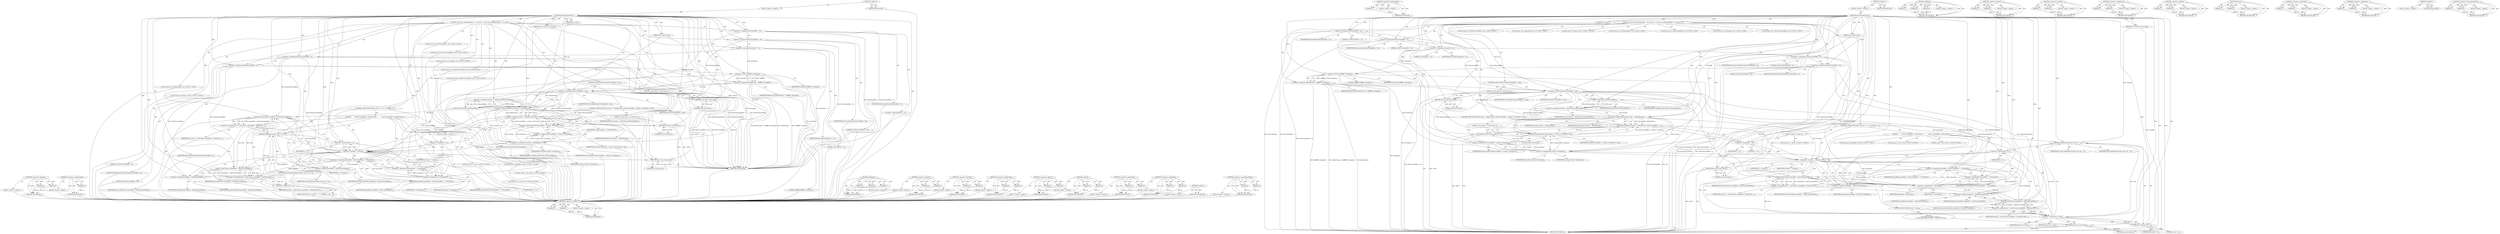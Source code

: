 digraph "&lt;operator&gt;.greaterEqualsThan" {
vulnerable_158 [label=<(METHOD,&lt;operator&gt;.logicalOr)>];
vulnerable_159 [label=<(PARAM,p1)>];
vulnerable_160 [label=<(PARAM,p2)>];
vulnerable_161 [label=<(BLOCK,&lt;empty&gt;,&lt;empty&gt;)>];
vulnerable_162 [label=<(METHOD_RETURN,ANY)>];
vulnerable_183 [label=<(METHOD,&lt;operator&gt;.postIncrement)>];
vulnerable_184 [label=<(PARAM,p1)>];
vulnerable_185 [label=<(BLOCK,&lt;empty&gt;,&lt;empty&gt;)>];
vulnerable_186 [label=<(METHOD_RETURN,ANY)>];
vulnerable_6 [label=<(METHOD,&lt;global&gt;)<SUB>1</SUB>>];
vulnerable_7 [label=<(BLOCK,&lt;empty&gt;,&lt;empty&gt;)<SUB>1</SUB>>];
vulnerable_8 [label=<(METHOD,getCoverageFormat12)<SUB>1</SUB>>];
vulnerable_9 [label=<(PARAM,vector&lt;uint32_t&gt;&amp; coverage)<SUB>1</SUB>>];
vulnerable_10 [label=<(PARAM,const uint8_t* data)<SUB>1</SUB>>];
vulnerable_11 [label=<(PARAM,size_t size)<SUB>1</SUB>>];
vulnerable_12 [label=<(BLOCK,{
 const size_t kNGroupsOffset = 12;
 const siz...,{
 const size_t kNGroupsOffset = 12;
 const siz...)<SUB>1</SUB>>];
vulnerable_13 [label="<(LOCAL,const size_t kNGroupsOffset: size_t)<SUB>2</SUB>>"];
vulnerable_14 [label=<(&lt;operator&gt;.assignment,kNGroupsOffset = 12)<SUB>2</SUB>>];
vulnerable_15 [label=<(IDENTIFIER,kNGroupsOffset,kNGroupsOffset = 12)<SUB>2</SUB>>];
vulnerable_16 [label=<(LITERAL,12,kNGroupsOffset = 12)<SUB>2</SUB>>];
vulnerable_17 [label="<(LOCAL,const size_t kFirstGroupOffset: size_t)<SUB>3</SUB>>"];
vulnerable_18 [label=<(&lt;operator&gt;.assignment,kFirstGroupOffset = 16)<SUB>3</SUB>>];
vulnerable_19 [label=<(IDENTIFIER,kFirstGroupOffset,kFirstGroupOffset = 16)<SUB>3</SUB>>];
vulnerable_20 [label=<(LITERAL,16,kFirstGroupOffset = 16)<SUB>3</SUB>>];
vulnerable_21 [label="<(LOCAL,const size_t kGroupSize: size_t)<SUB>4</SUB>>"];
vulnerable_22 [label=<(&lt;operator&gt;.assignment,kGroupSize = 12)<SUB>4</SUB>>];
vulnerable_23 [label=<(IDENTIFIER,kGroupSize,kGroupSize = 12)<SUB>4</SUB>>];
vulnerable_24 [label=<(LITERAL,12,kGroupSize = 12)<SUB>4</SUB>>];
vulnerable_25 [label="<(LOCAL,const size_t kStartCharCodeOffset: size_t)<SUB>5</SUB>>"];
vulnerable_26 [label=<(&lt;operator&gt;.assignment,kStartCharCodeOffset = 0)<SUB>5</SUB>>];
vulnerable_27 [label=<(IDENTIFIER,kStartCharCodeOffset,kStartCharCodeOffset = 0)<SUB>5</SUB>>];
vulnerable_28 [label=<(LITERAL,0,kStartCharCodeOffset = 0)<SUB>5</SUB>>];
vulnerable_29 [label="<(LOCAL,const size_t kEndCharCodeOffset: size_t)<SUB>6</SUB>>"];
vulnerable_30 [label=<(&lt;operator&gt;.assignment,kEndCharCodeOffset = 4)<SUB>6</SUB>>];
vulnerable_31 [label=<(IDENTIFIER,kEndCharCodeOffset,kEndCharCodeOffset = 4)<SUB>6</SUB>>];
vulnerable_32 [label=<(LITERAL,4,kEndCharCodeOffset = 4)<SUB>6</SUB>>];
vulnerable_33 [label="<(LOCAL,const size_t kMaxNGroups: size_t)<SUB>7</SUB>>"];
vulnerable_34 [label=<(&lt;operator&gt;.assignment,kMaxNGroups = 0xfffffff0 / kGroupSize)<SUB>7</SUB>>];
vulnerable_35 [label=<(IDENTIFIER,kMaxNGroups,kMaxNGroups = 0xfffffff0 / kGroupSize)<SUB>7</SUB>>];
vulnerable_36 [label=<(&lt;operator&gt;.division,0xfffffff0 / kGroupSize)<SUB>7</SUB>>];
vulnerable_37 [label=<(LITERAL,0xfffffff0,0xfffffff0 / kGroupSize)<SUB>7</SUB>>];
vulnerable_38 [label=<(IDENTIFIER,kGroupSize,0xfffffff0 / kGroupSize)<SUB>7</SUB>>];
vulnerable_39 [label=<(CONTROL_STRUCTURE,IF,if (kFirstGroupOffset &gt; size))<SUB>8</SUB>>];
vulnerable_40 [label=<(&lt;operator&gt;.greaterThan,kFirstGroupOffset &gt; size)<SUB>8</SUB>>];
vulnerable_41 [label=<(IDENTIFIER,kFirstGroupOffset,kFirstGroupOffset &gt; size)<SUB>8</SUB>>];
vulnerable_42 [label=<(IDENTIFIER,size,kFirstGroupOffset &gt; size)<SUB>8</SUB>>];
vulnerable_43 [label=<(BLOCK,{
 return false;
 },{
 return false;
 })<SUB>8</SUB>>];
vulnerable_44 [label=<(RETURN,return false;,return false;)<SUB>9</SUB>>];
vulnerable_45 [label=<(LITERAL,false,return false;)<SUB>9</SUB>>];
vulnerable_46 [label="<(LOCAL,uint32_t nGroups: uint32_t)<SUB>11</SUB>>"];
vulnerable_47 [label=<(&lt;operator&gt;.assignment,nGroups = readU32(data, kNGroupsOffset))<SUB>11</SUB>>];
vulnerable_48 [label=<(IDENTIFIER,nGroups,nGroups = readU32(data, kNGroupsOffset))<SUB>11</SUB>>];
vulnerable_49 [label=<(readU32,readU32(data, kNGroupsOffset))<SUB>11</SUB>>];
vulnerable_50 [label=<(IDENTIFIER,data,readU32(data, kNGroupsOffset))<SUB>11</SUB>>];
vulnerable_51 [label=<(IDENTIFIER,kNGroupsOffset,readU32(data, kNGroupsOffset))<SUB>11</SUB>>];
vulnerable_52 [label=<(CONTROL_STRUCTURE,IF,if (nGroups &gt;= kMaxNGroups || kFirstGroupOffset + nGroups * kGroupSize &gt; size))<SUB>12</SUB>>];
vulnerable_53 [label=<(&lt;operator&gt;.logicalOr,nGroups &gt;= kMaxNGroups || kFirstGroupOffset + n...)<SUB>12</SUB>>];
vulnerable_54 [label=<(&lt;operator&gt;.greaterEqualsThan,nGroups &gt;= kMaxNGroups)<SUB>12</SUB>>];
vulnerable_55 [label=<(IDENTIFIER,nGroups,nGroups &gt;= kMaxNGroups)<SUB>12</SUB>>];
vulnerable_56 [label=<(IDENTIFIER,kMaxNGroups,nGroups &gt;= kMaxNGroups)<SUB>12</SUB>>];
vulnerable_57 [label=<(&lt;operator&gt;.greaterThan,kFirstGroupOffset + nGroups * kGroupSize &gt; size)<SUB>12</SUB>>];
vulnerable_58 [label=<(&lt;operator&gt;.addition,kFirstGroupOffset + nGroups * kGroupSize)<SUB>12</SUB>>];
vulnerable_59 [label=<(IDENTIFIER,kFirstGroupOffset,kFirstGroupOffset + nGroups * kGroupSize)<SUB>12</SUB>>];
vulnerable_60 [label=<(&lt;operator&gt;.multiplication,nGroups * kGroupSize)<SUB>12</SUB>>];
vulnerable_61 [label=<(IDENTIFIER,nGroups,nGroups * kGroupSize)<SUB>12</SUB>>];
vulnerable_62 [label=<(IDENTIFIER,kGroupSize,nGroups * kGroupSize)<SUB>12</SUB>>];
vulnerable_63 [label=<(IDENTIFIER,size,kFirstGroupOffset + nGroups * kGroupSize &gt; size)<SUB>12</SUB>>];
vulnerable_64 [label=<(BLOCK,{
 return false;
 },{
 return false;
 })<SUB>12</SUB>>];
vulnerable_65 [label=<(RETURN,return false;,return false;)<SUB>13</SUB>>];
vulnerable_66 [label=<(LITERAL,false,return false;)<SUB>13</SUB>>];
vulnerable_67 [label=<(CONTROL_STRUCTURE,FOR,for (uint32_t i = 0;i &lt; nGroups;i++))<SUB>15</SUB>>];
vulnerable_68 [label=<(BLOCK,&lt;empty&gt;,&lt;empty&gt;)<SUB>15</SUB>>];
vulnerable_69 [label="<(LOCAL,uint32_t i: uint32_t)<SUB>15</SUB>>"];
vulnerable_70 [label=<(&lt;operator&gt;.assignment,i = 0)<SUB>15</SUB>>];
vulnerable_71 [label=<(IDENTIFIER,i,i = 0)<SUB>15</SUB>>];
vulnerable_72 [label=<(LITERAL,0,i = 0)<SUB>15</SUB>>];
vulnerable_73 [label=<(&lt;operator&gt;.lessThan,i &lt; nGroups)<SUB>15</SUB>>];
vulnerable_74 [label=<(IDENTIFIER,i,i &lt; nGroups)<SUB>15</SUB>>];
vulnerable_75 [label=<(IDENTIFIER,nGroups,i &lt; nGroups)<SUB>15</SUB>>];
vulnerable_76 [label=<(&lt;operator&gt;.postIncrement,i++)<SUB>15</SUB>>];
vulnerable_77 [label=<(IDENTIFIER,i,i++)<SUB>15</SUB>>];
vulnerable_78 [label=<(BLOCK,{

         uint32_t groupOffset = kFirstGroupO...,{

         uint32_t groupOffset = kFirstGroupO...)<SUB>15</SUB>>];
vulnerable_79 [label="<(LOCAL,uint32_t groupOffset: uint32_t)<SUB>17</SUB>>"];
vulnerable_80 [label=<(&lt;operator&gt;.assignment,groupOffset = kFirstGroupOffset + i * kGroupSize)<SUB>17</SUB>>];
vulnerable_81 [label=<(IDENTIFIER,groupOffset,groupOffset = kFirstGroupOffset + i * kGroupSize)<SUB>17</SUB>>];
vulnerable_82 [label=<(&lt;operator&gt;.addition,kFirstGroupOffset + i * kGroupSize)<SUB>17</SUB>>];
vulnerable_83 [label=<(IDENTIFIER,kFirstGroupOffset,kFirstGroupOffset + i * kGroupSize)<SUB>17</SUB>>];
vulnerable_84 [label=<(&lt;operator&gt;.multiplication,i * kGroupSize)<SUB>17</SUB>>];
vulnerable_85 [label=<(IDENTIFIER,i,i * kGroupSize)<SUB>17</SUB>>];
vulnerable_86 [label=<(IDENTIFIER,kGroupSize,i * kGroupSize)<SUB>17</SUB>>];
vulnerable_87 [label="<(LOCAL,uint32_t start: uint32_t)<SUB>18</SUB>>"];
vulnerable_88 [label=<(&lt;operator&gt;.assignment,start = readU32(data, groupOffset + kStartCharC...)<SUB>18</SUB>>];
vulnerable_89 [label=<(IDENTIFIER,start,start = readU32(data, groupOffset + kStartCharC...)<SUB>18</SUB>>];
vulnerable_90 [label=<(readU32,readU32(data, groupOffset + kStartCharCodeOffset))<SUB>18</SUB>>];
vulnerable_91 [label=<(IDENTIFIER,data,readU32(data, groupOffset + kStartCharCodeOffset))<SUB>18</SUB>>];
vulnerable_92 [label=<(&lt;operator&gt;.addition,groupOffset + kStartCharCodeOffset)<SUB>18</SUB>>];
vulnerable_93 [label=<(IDENTIFIER,groupOffset,groupOffset + kStartCharCodeOffset)<SUB>18</SUB>>];
vulnerable_94 [label=<(IDENTIFIER,kStartCharCodeOffset,groupOffset + kStartCharCodeOffset)<SUB>18</SUB>>];
vulnerable_95 [label="<(LOCAL,uint32_t end: uint32_t)<SUB>19</SUB>>"];
vulnerable_96 [label=<(&lt;operator&gt;.assignment,end = readU32(data, groupOffset + kEndCharCodeO...)<SUB>19</SUB>>];
vulnerable_97 [label=<(IDENTIFIER,end,end = readU32(data, groupOffset + kEndCharCodeO...)<SUB>19</SUB>>];
vulnerable_98 [label=<(readU32,readU32(data, groupOffset + kEndCharCodeOffset))<SUB>19</SUB>>];
vulnerable_99 [label=<(IDENTIFIER,data,readU32(data, groupOffset + kEndCharCodeOffset))<SUB>19</SUB>>];
vulnerable_100 [label=<(&lt;operator&gt;.addition,groupOffset + kEndCharCodeOffset)<SUB>19</SUB>>];
vulnerable_101 [label=<(IDENTIFIER,groupOffset,groupOffset + kEndCharCodeOffset)<SUB>19</SUB>>];
vulnerable_102 [label=<(IDENTIFIER,kEndCharCodeOffset,groupOffset + kEndCharCodeOffset)<SUB>19</SUB>>];
vulnerable_103 [label=<(addRange,addRange(coverage, start, end + 1))<SUB>20</SUB>>];
vulnerable_104 [label=<(IDENTIFIER,coverage,addRange(coverage, start, end + 1))<SUB>20</SUB>>];
vulnerable_105 [label=<(IDENTIFIER,start,addRange(coverage, start, end + 1))<SUB>20</SUB>>];
vulnerable_106 [label=<(&lt;operator&gt;.addition,end + 1)<SUB>20</SUB>>];
vulnerable_107 [label=<(IDENTIFIER,end,end + 1)<SUB>20</SUB>>];
vulnerable_108 [label=<(LITERAL,1,end + 1)<SUB>20</SUB>>];
vulnerable_109 [label=<(RETURN,return true;,return true;)<SUB>22</SUB>>];
vulnerable_110 [label=<(LITERAL,true,return true;)<SUB>22</SUB>>];
vulnerable_111 [label=<(METHOD_RETURN,bool)<SUB>1</SUB>>];
vulnerable_113 [label=<(METHOD_RETURN,ANY)<SUB>1</SUB>>];
vulnerable_187 [label=<(METHOD,addRange)>];
vulnerable_188 [label=<(PARAM,p1)>];
vulnerable_189 [label=<(PARAM,p2)>];
vulnerable_190 [label=<(PARAM,p3)>];
vulnerable_191 [label=<(BLOCK,&lt;empty&gt;,&lt;empty&gt;)>];
vulnerable_192 [label=<(METHOD_RETURN,ANY)>];
vulnerable_143 [label=<(METHOD,&lt;operator&gt;.division)>];
vulnerable_144 [label=<(PARAM,p1)>];
vulnerable_145 [label=<(PARAM,p2)>];
vulnerable_146 [label=<(BLOCK,&lt;empty&gt;,&lt;empty&gt;)>];
vulnerable_147 [label=<(METHOD_RETURN,ANY)>];
vulnerable_178 [label=<(METHOD,&lt;operator&gt;.lessThan)>];
vulnerable_179 [label=<(PARAM,p1)>];
vulnerable_180 [label=<(PARAM,p2)>];
vulnerable_181 [label=<(BLOCK,&lt;empty&gt;,&lt;empty&gt;)>];
vulnerable_182 [label=<(METHOD_RETURN,ANY)>];
vulnerable_173 [label=<(METHOD,&lt;operator&gt;.multiplication)>];
vulnerable_174 [label=<(PARAM,p1)>];
vulnerable_175 [label=<(PARAM,p2)>];
vulnerable_176 [label=<(BLOCK,&lt;empty&gt;,&lt;empty&gt;)>];
vulnerable_177 [label=<(METHOD_RETURN,ANY)>];
vulnerable_168 [label=<(METHOD,&lt;operator&gt;.addition)>];
vulnerable_169 [label=<(PARAM,p1)>];
vulnerable_170 [label=<(PARAM,p2)>];
vulnerable_171 [label=<(BLOCK,&lt;empty&gt;,&lt;empty&gt;)>];
vulnerable_172 [label=<(METHOD_RETURN,ANY)>];
vulnerable_153 [label=<(METHOD,readU32)>];
vulnerable_154 [label=<(PARAM,p1)>];
vulnerable_155 [label=<(PARAM,p2)>];
vulnerable_156 [label=<(BLOCK,&lt;empty&gt;,&lt;empty&gt;)>];
vulnerable_157 [label=<(METHOD_RETURN,ANY)>];
vulnerable_148 [label=<(METHOD,&lt;operator&gt;.greaterThan)>];
vulnerable_149 [label=<(PARAM,p1)>];
vulnerable_150 [label=<(PARAM,p2)>];
vulnerable_151 [label=<(BLOCK,&lt;empty&gt;,&lt;empty&gt;)>];
vulnerable_152 [label=<(METHOD_RETURN,ANY)>];
vulnerable_138 [label=<(METHOD,&lt;operator&gt;.assignment)>];
vulnerable_139 [label=<(PARAM,p1)>];
vulnerable_140 [label=<(PARAM,p2)>];
vulnerable_141 [label=<(BLOCK,&lt;empty&gt;,&lt;empty&gt;)>];
vulnerable_142 [label=<(METHOD_RETURN,ANY)>];
vulnerable_132 [label=<(METHOD,&lt;global&gt;)<SUB>1</SUB>>];
vulnerable_133 [label=<(BLOCK,&lt;empty&gt;,&lt;empty&gt;)>];
vulnerable_134 [label=<(METHOD_RETURN,ANY)>];
vulnerable_163 [label=<(METHOD,&lt;operator&gt;.greaterEqualsThan)>];
vulnerable_164 [label=<(PARAM,p1)>];
vulnerable_165 [label=<(PARAM,p2)>];
vulnerable_166 [label=<(BLOCK,&lt;empty&gt;,&lt;empty&gt;)>];
vulnerable_167 [label=<(METHOD_RETURN,ANY)>];
fixed_165 [label=<(METHOD,&lt;operator&gt;.logicalOr)>];
fixed_166 [label=<(PARAM,p1)>];
fixed_167 [label=<(PARAM,p2)>];
fixed_168 [label=<(BLOCK,&lt;empty&gt;,&lt;empty&gt;)>];
fixed_169 [label=<(METHOD_RETURN,ANY)>];
fixed_190 [label=<(METHOD,&lt;operator&gt;.postIncrement)>];
fixed_191 [label=<(PARAM,p1)>];
fixed_192 [label=<(BLOCK,&lt;empty&gt;,&lt;empty&gt;)>];
fixed_193 [label=<(METHOD_RETURN,ANY)>];
fixed_6 [label=<(METHOD,&lt;global&gt;)<SUB>1</SUB>>];
fixed_7 [label=<(BLOCK,&lt;empty&gt;,&lt;empty&gt;)<SUB>1</SUB>>];
fixed_8 [label=<(METHOD,getCoverageFormat12)<SUB>1</SUB>>];
fixed_9 [label=<(PARAM,vector&lt;uint32_t&gt;&amp; coverage)<SUB>1</SUB>>];
fixed_10 [label=<(PARAM,const uint8_t* data)<SUB>1</SUB>>];
fixed_11 [label=<(PARAM,size_t size)<SUB>1</SUB>>];
fixed_12 [label=<(BLOCK,{
 const size_t kNGroupsOffset = 12;
 const siz...,{
 const size_t kNGroupsOffset = 12;
 const siz...)<SUB>1</SUB>>];
fixed_13 [label="<(LOCAL,const size_t kNGroupsOffset: size_t)<SUB>2</SUB>>"];
fixed_14 [label=<(&lt;operator&gt;.assignment,kNGroupsOffset = 12)<SUB>2</SUB>>];
fixed_15 [label=<(IDENTIFIER,kNGroupsOffset,kNGroupsOffset = 12)<SUB>2</SUB>>];
fixed_16 [label=<(LITERAL,12,kNGroupsOffset = 12)<SUB>2</SUB>>];
fixed_17 [label="<(LOCAL,const size_t kFirstGroupOffset: size_t)<SUB>3</SUB>>"];
fixed_18 [label=<(&lt;operator&gt;.assignment,kFirstGroupOffset = 16)<SUB>3</SUB>>];
fixed_19 [label=<(IDENTIFIER,kFirstGroupOffset,kFirstGroupOffset = 16)<SUB>3</SUB>>];
fixed_20 [label=<(LITERAL,16,kFirstGroupOffset = 16)<SUB>3</SUB>>];
fixed_21 [label="<(LOCAL,const size_t kGroupSize: size_t)<SUB>4</SUB>>"];
fixed_22 [label=<(&lt;operator&gt;.assignment,kGroupSize = 12)<SUB>4</SUB>>];
fixed_23 [label=<(IDENTIFIER,kGroupSize,kGroupSize = 12)<SUB>4</SUB>>];
fixed_24 [label=<(LITERAL,12,kGroupSize = 12)<SUB>4</SUB>>];
fixed_25 [label="<(LOCAL,const size_t kStartCharCodeOffset: size_t)<SUB>5</SUB>>"];
fixed_26 [label=<(&lt;operator&gt;.assignment,kStartCharCodeOffset = 0)<SUB>5</SUB>>];
fixed_27 [label=<(IDENTIFIER,kStartCharCodeOffset,kStartCharCodeOffset = 0)<SUB>5</SUB>>];
fixed_28 [label=<(LITERAL,0,kStartCharCodeOffset = 0)<SUB>5</SUB>>];
fixed_29 [label="<(LOCAL,const size_t kEndCharCodeOffset: size_t)<SUB>6</SUB>>"];
fixed_30 [label=<(&lt;operator&gt;.assignment,kEndCharCodeOffset = 4)<SUB>6</SUB>>];
fixed_31 [label=<(IDENTIFIER,kEndCharCodeOffset,kEndCharCodeOffset = 4)<SUB>6</SUB>>];
fixed_32 [label=<(LITERAL,4,kEndCharCodeOffset = 4)<SUB>6</SUB>>];
fixed_33 [label="<(LOCAL,const size_t kMaxNGroups: size_t)<SUB>7</SUB>>"];
fixed_34 [label=<(&lt;operator&gt;.assignment,kMaxNGroups = 0xfffffff0 / kGroupSize)<SUB>7</SUB>>];
fixed_35 [label=<(IDENTIFIER,kMaxNGroups,kMaxNGroups = 0xfffffff0 / kGroupSize)<SUB>7</SUB>>];
fixed_36 [label=<(&lt;operator&gt;.division,0xfffffff0 / kGroupSize)<SUB>7</SUB>>];
fixed_37 [label=<(LITERAL,0xfffffff0,0xfffffff0 / kGroupSize)<SUB>7</SUB>>];
fixed_38 [label=<(IDENTIFIER,kGroupSize,0xfffffff0 / kGroupSize)<SUB>7</SUB>>];
fixed_39 [label=<(CONTROL_STRUCTURE,IF,if (kFirstGroupOffset &gt; size))<SUB>8</SUB>>];
fixed_40 [label=<(&lt;operator&gt;.greaterThan,kFirstGroupOffset &gt; size)<SUB>8</SUB>>];
fixed_41 [label=<(IDENTIFIER,kFirstGroupOffset,kFirstGroupOffset &gt; size)<SUB>8</SUB>>];
fixed_42 [label=<(IDENTIFIER,size,kFirstGroupOffset &gt; size)<SUB>8</SUB>>];
fixed_43 [label=<(BLOCK,{
 return false;
 },{
 return false;
 })<SUB>8</SUB>>];
fixed_44 [label=<(RETURN,return false;,return false;)<SUB>9</SUB>>];
fixed_45 [label=<(LITERAL,false,return false;)<SUB>9</SUB>>];
fixed_46 [label="<(LOCAL,uint32_t nGroups: uint32_t)<SUB>11</SUB>>"];
fixed_47 [label=<(&lt;operator&gt;.assignment,nGroups = readU32(data, kNGroupsOffset))<SUB>11</SUB>>];
fixed_48 [label=<(IDENTIFIER,nGroups,nGroups = readU32(data, kNGroupsOffset))<SUB>11</SUB>>];
fixed_49 [label=<(readU32,readU32(data, kNGroupsOffset))<SUB>11</SUB>>];
fixed_50 [label=<(IDENTIFIER,data,readU32(data, kNGroupsOffset))<SUB>11</SUB>>];
fixed_51 [label=<(IDENTIFIER,kNGroupsOffset,readU32(data, kNGroupsOffset))<SUB>11</SUB>>];
fixed_52 [label=<(CONTROL_STRUCTURE,IF,if (nGroups &gt;= kMaxNGroups || kFirstGroupOffset + nGroups * kGroupSize &gt; size))<SUB>12</SUB>>];
fixed_53 [label=<(&lt;operator&gt;.logicalOr,nGroups &gt;= kMaxNGroups || kFirstGroupOffset + n...)<SUB>12</SUB>>];
fixed_54 [label=<(&lt;operator&gt;.greaterEqualsThan,nGroups &gt;= kMaxNGroups)<SUB>12</SUB>>];
fixed_55 [label=<(IDENTIFIER,nGroups,nGroups &gt;= kMaxNGroups)<SUB>12</SUB>>];
fixed_56 [label=<(IDENTIFIER,kMaxNGroups,nGroups &gt;= kMaxNGroups)<SUB>12</SUB>>];
fixed_57 [label=<(&lt;operator&gt;.greaterThan,kFirstGroupOffset + nGroups * kGroupSize &gt; size)<SUB>12</SUB>>];
fixed_58 [label=<(&lt;operator&gt;.addition,kFirstGroupOffset + nGroups * kGroupSize)<SUB>12</SUB>>];
fixed_59 [label=<(IDENTIFIER,kFirstGroupOffset,kFirstGroupOffset + nGroups * kGroupSize)<SUB>12</SUB>>];
fixed_60 [label=<(&lt;operator&gt;.multiplication,nGroups * kGroupSize)<SUB>12</SUB>>];
fixed_61 [label=<(IDENTIFIER,nGroups,nGroups * kGroupSize)<SUB>12</SUB>>];
fixed_62 [label=<(IDENTIFIER,kGroupSize,nGroups * kGroupSize)<SUB>12</SUB>>];
fixed_63 [label=<(IDENTIFIER,size,kFirstGroupOffset + nGroups * kGroupSize &gt; size)<SUB>12</SUB>>];
fixed_64 [label=<(BLOCK,{
 return false;
 },{
 return false;
 })<SUB>12</SUB>>];
fixed_65 [label=<(RETURN,return false;,return false;)<SUB>13</SUB>>];
fixed_66 [label=<(LITERAL,false,return false;)<SUB>13</SUB>>];
fixed_67 [label=<(CONTROL_STRUCTURE,FOR,for (uint32_t i = 0;i &lt; nGroups;i++))<SUB>15</SUB>>];
fixed_68 [label=<(BLOCK,&lt;empty&gt;,&lt;empty&gt;)<SUB>15</SUB>>];
fixed_69 [label="<(LOCAL,uint32_t i: uint32_t)<SUB>15</SUB>>"];
fixed_70 [label=<(&lt;operator&gt;.assignment,i = 0)<SUB>15</SUB>>];
fixed_71 [label=<(IDENTIFIER,i,i = 0)<SUB>15</SUB>>];
fixed_72 [label=<(LITERAL,0,i = 0)<SUB>15</SUB>>];
fixed_73 [label=<(&lt;operator&gt;.lessThan,i &lt; nGroups)<SUB>15</SUB>>];
fixed_74 [label=<(IDENTIFIER,i,i &lt; nGroups)<SUB>15</SUB>>];
fixed_75 [label=<(IDENTIFIER,nGroups,i &lt; nGroups)<SUB>15</SUB>>];
fixed_76 [label=<(&lt;operator&gt;.postIncrement,i++)<SUB>15</SUB>>];
fixed_77 [label=<(IDENTIFIER,i,i++)<SUB>15</SUB>>];
fixed_78 [label=<(BLOCK,{

         uint32_t groupOffset = kFirstGroupO...,{

         uint32_t groupOffset = kFirstGroupO...)<SUB>15</SUB>>];
fixed_79 [label="<(LOCAL,uint32_t groupOffset: uint32_t)<SUB>17</SUB>>"];
fixed_80 [label=<(&lt;operator&gt;.assignment,groupOffset = kFirstGroupOffset + i * kGroupSize)<SUB>17</SUB>>];
fixed_81 [label=<(IDENTIFIER,groupOffset,groupOffset = kFirstGroupOffset + i * kGroupSize)<SUB>17</SUB>>];
fixed_82 [label=<(&lt;operator&gt;.addition,kFirstGroupOffset + i * kGroupSize)<SUB>17</SUB>>];
fixed_83 [label=<(IDENTIFIER,kFirstGroupOffset,kFirstGroupOffset + i * kGroupSize)<SUB>17</SUB>>];
fixed_84 [label=<(&lt;operator&gt;.multiplication,i * kGroupSize)<SUB>17</SUB>>];
fixed_85 [label=<(IDENTIFIER,i,i * kGroupSize)<SUB>17</SUB>>];
fixed_86 [label=<(IDENTIFIER,kGroupSize,i * kGroupSize)<SUB>17</SUB>>];
fixed_87 [label="<(LOCAL,uint32_t start: uint32_t)<SUB>18</SUB>>"];
fixed_88 [label=<(&lt;operator&gt;.assignment,start = readU32(data, groupOffset + kStartCharC...)<SUB>18</SUB>>];
fixed_89 [label=<(IDENTIFIER,start,start = readU32(data, groupOffset + kStartCharC...)<SUB>18</SUB>>];
fixed_90 [label=<(readU32,readU32(data, groupOffset + kStartCharCodeOffset))<SUB>18</SUB>>];
fixed_91 [label=<(IDENTIFIER,data,readU32(data, groupOffset + kStartCharCodeOffset))<SUB>18</SUB>>];
fixed_92 [label=<(&lt;operator&gt;.addition,groupOffset + kStartCharCodeOffset)<SUB>18</SUB>>];
fixed_93 [label=<(IDENTIFIER,groupOffset,groupOffset + kStartCharCodeOffset)<SUB>18</SUB>>];
fixed_94 [label=<(IDENTIFIER,kStartCharCodeOffset,groupOffset + kStartCharCodeOffset)<SUB>18</SUB>>];
fixed_95 [label="<(LOCAL,uint32_t end: uint32_t)<SUB>19</SUB>>"];
fixed_96 [label=<(&lt;operator&gt;.assignment,end = readU32(data, groupOffset + kEndCharCodeO...)<SUB>19</SUB>>];
fixed_97 [label=<(IDENTIFIER,end,end = readU32(data, groupOffset + kEndCharCodeO...)<SUB>19</SUB>>];
fixed_98 [label=<(readU32,readU32(data, groupOffset + kEndCharCodeOffset))<SUB>19</SUB>>];
fixed_99 [label=<(IDENTIFIER,data,readU32(data, groupOffset + kEndCharCodeOffset))<SUB>19</SUB>>];
fixed_100 [label=<(&lt;operator&gt;.addition,groupOffset + kEndCharCodeOffset)<SUB>19</SUB>>];
fixed_101 [label=<(IDENTIFIER,groupOffset,groupOffset + kEndCharCodeOffset)<SUB>19</SUB>>];
fixed_102 [label=<(IDENTIFIER,kEndCharCodeOffset,groupOffset + kEndCharCodeOffset)<SUB>19</SUB>>];
fixed_103 [label=<(CONTROL_STRUCTURE,IF,if (end &lt; start))<SUB>20</SUB>>];
fixed_104 [label=<(&lt;operator&gt;.lessThan,end &lt; start)<SUB>20</SUB>>];
fixed_105 [label=<(IDENTIFIER,end,end &lt; start)<SUB>20</SUB>>];
fixed_106 [label=<(IDENTIFIER,start,end &lt; start)<SUB>20</SUB>>];
fixed_107 [label="<(BLOCK,{
            // invalid group range: size must...,{
            // invalid group range: size must...)<SUB>20</SUB>>"];
fixed_108 [label=<(RETURN,return false;,return false;)<SUB>22</SUB>>];
fixed_109 [label=<(LITERAL,false,return false;)<SUB>22</SUB>>];
fixed_110 [label=<(addRange,addRange(coverage, start, end + 1))<SUB>24</SUB>>];
fixed_111 [label=<(IDENTIFIER,coverage,addRange(coverage, start, end + 1))<SUB>24</SUB>>];
fixed_112 [label=<(IDENTIFIER,start,addRange(coverage, start, end + 1))<SUB>24</SUB>>];
fixed_113 [label=<(&lt;operator&gt;.addition,end + 1)<SUB>24</SUB>>];
fixed_114 [label=<(IDENTIFIER,end,end + 1)<SUB>24</SUB>>];
fixed_115 [label=<(LITERAL,1,end + 1)<SUB>24</SUB>>];
fixed_116 [label=<(RETURN,return true;,return true;)<SUB>26</SUB>>];
fixed_117 [label=<(LITERAL,true,return true;)<SUB>26</SUB>>];
fixed_118 [label=<(METHOD_RETURN,bool)<SUB>1</SUB>>];
fixed_120 [label=<(METHOD_RETURN,ANY)<SUB>1</SUB>>];
fixed_194 [label=<(METHOD,addRange)>];
fixed_195 [label=<(PARAM,p1)>];
fixed_196 [label=<(PARAM,p2)>];
fixed_197 [label=<(PARAM,p3)>];
fixed_198 [label=<(BLOCK,&lt;empty&gt;,&lt;empty&gt;)>];
fixed_199 [label=<(METHOD_RETURN,ANY)>];
fixed_150 [label=<(METHOD,&lt;operator&gt;.division)>];
fixed_151 [label=<(PARAM,p1)>];
fixed_152 [label=<(PARAM,p2)>];
fixed_153 [label=<(BLOCK,&lt;empty&gt;,&lt;empty&gt;)>];
fixed_154 [label=<(METHOD_RETURN,ANY)>];
fixed_185 [label=<(METHOD,&lt;operator&gt;.lessThan)>];
fixed_186 [label=<(PARAM,p1)>];
fixed_187 [label=<(PARAM,p2)>];
fixed_188 [label=<(BLOCK,&lt;empty&gt;,&lt;empty&gt;)>];
fixed_189 [label=<(METHOD_RETURN,ANY)>];
fixed_180 [label=<(METHOD,&lt;operator&gt;.multiplication)>];
fixed_181 [label=<(PARAM,p1)>];
fixed_182 [label=<(PARAM,p2)>];
fixed_183 [label=<(BLOCK,&lt;empty&gt;,&lt;empty&gt;)>];
fixed_184 [label=<(METHOD_RETURN,ANY)>];
fixed_175 [label=<(METHOD,&lt;operator&gt;.addition)>];
fixed_176 [label=<(PARAM,p1)>];
fixed_177 [label=<(PARAM,p2)>];
fixed_178 [label=<(BLOCK,&lt;empty&gt;,&lt;empty&gt;)>];
fixed_179 [label=<(METHOD_RETURN,ANY)>];
fixed_160 [label=<(METHOD,readU32)>];
fixed_161 [label=<(PARAM,p1)>];
fixed_162 [label=<(PARAM,p2)>];
fixed_163 [label=<(BLOCK,&lt;empty&gt;,&lt;empty&gt;)>];
fixed_164 [label=<(METHOD_RETURN,ANY)>];
fixed_155 [label=<(METHOD,&lt;operator&gt;.greaterThan)>];
fixed_156 [label=<(PARAM,p1)>];
fixed_157 [label=<(PARAM,p2)>];
fixed_158 [label=<(BLOCK,&lt;empty&gt;,&lt;empty&gt;)>];
fixed_159 [label=<(METHOD_RETURN,ANY)>];
fixed_145 [label=<(METHOD,&lt;operator&gt;.assignment)>];
fixed_146 [label=<(PARAM,p1)>];
fixed_147 [label=<(PARAM,p2)>];
fixed_148 [label=<(BLOCK,&lt;empty&gt;,&lt;empty&gt;)>];
fixed_149 [label=<(METHOD_RETURN,ANY)>];
fixed_139 [label=<(METHOD,&lt;global&gt;)<SUB>1</SUB>>];
fixed_140 [label=<(BLOCK,&lt;empty&gt;,&lt;empty&gt;)>];
fixed_141 [label=<(METHOD_RETURN,ANY)>];
fixed_170 [label=<(METHOD,&lt;operator&gt;.greaterEqualsThan)>];
fixed_171 [label=<(PARAM,p1)>];
fixed_172 [label=<(PARAM,p2)>];
fixed_173 [label=<(BLOCK,&lt;empty&gt;,&lt;empty&gt;)>];
fixed_174 [label=<(METHOD_RETURN,ANY)>];
vulnerable_158 -> vulnerable_159  [key=0, label="AST: "];
vulnerable_158 -> vulnerable_159  [key=1, label="DDG: "];
vulnerable_158 -> vulnerable_161  [key=0, label="AST: "];
vulnerable_158 -> vulnerable_160  [key=0, label="AST: "];
vulnerable_158 -> vulnerable_160  [key=1, label="DDG: "];
vulnerable_158 -> vulnerable_162  [key=0, label="AST: "];
vulnerable_158 -> vulnerable_162  [key=1, label="CFG: "];
vulnerable_159 -> vulnerable_162  [key=0, label="DDG: p1"];
vulnerable_160 -> vulnerable_162  [key=0, label="DDG: p2"];
vulnerable_161 -> fixed_165  [key=0];
vulnerable_162 -> fixed_165  [key=0];
vulnerable_183 -> vulnerable_184  [key=0, label="AST: "];
vulnerable_183 -> vulnerable_184  [key=1, label="DDG: "];
vulnerable_183 -> vulnerable_185  [key=0, label="AST: "];
vulnerable_183 -> vulnerable_186  [key=0, label="AST: "];
vulnerable_183 -> vulnerable_186  [key=1, label="CFG: "];
vulnerable_184 -> vulnerable_186  [key=0, label="DDG: p1"];
vulnerable_185 -> fixed_165  [key=0];
vulnerable_186 -> fixed_165  [key=0];
vulnerable_6 -> vulnerable_7  [key=0, label="AST: "];
vulnerable_6 -> vulnerable_113  [key=0, label="AST: "];
vulnerable_6 -> vulnerable_113  [key=1, label="CFG: "];
vulnerable_7 -> vulnerable_8  [key=0, label="AST: "];
vulnerable_8 -> vulnerable_9  [key=0, label="AST: "];
vulnerable_8 -> vulnerable_9  [key=1, label="DDG: "];
vulnerable_8 -> vulnerable_10  [key=0, label="AST: "];
vulnerable_8 -> vulnerable_10  [key=1, label="DDG: "];
vulnerable_8 -> vulnerable_11  [key=0, label="AST: "];
vulnerable_8 -> vulnerable_11  [key=1, label="DDG: "];
vulnerable_8 -> vulnerable_12  [key=0, label="AST: "];
vulnerable_8 -> vulnerable_111  [key=0, label="AST: "];
vulnerable_8 -> vulnerable_14  [key=0, label="CFG: "];
vulnerable_8 -> vulnerable_14  [key=1, label="DDG: "];
vulnerable_8 -> vulnerable_18  [key=0, label="DDG: "];
vulnerable_8 -> vulnerable_22  [key=0, label="DDG: "];
vulnerable_8 -> vulnerable_26  [key=0, label="DDG: "];
vulnerable_8 -> vulnerable_30  [key=0, label="DDG: "];
vulnerable_8 -> vulnerable_109  [key=0, label="DDG: "];
vulnerable_8 -> vulnerable_110  [key=0, label="DDG: "];
vulnerable_8 -> vulnerable_36  [key=0, label="DDG: "];
vulnerable_8 -> vulnerable_40  [key=0, label="DDG: "];
vulnerable_8 -> vulnerable_44  [key=0, label="DDG: "];
vulnerable_8 -> vulnerable_49  [key=0, label="DDG: "];
vulnerable_8 -> vulnerable_65  [key=0, label="DDG: "];
vulnerable_8 -> vulnerable_70  [key=0, label="DDG: "];
vulnerable_8 -> vulnerable_73  [key=0, label="DDG: "];
vulnerable_8 -> vulnerable_76  [key=0, label="DDG: "];
vulnerable_8 -> vulnerable_80  [key=0, label="DDG: "];
vulnerable_8 -> vulnerable_45  [key=0, label="DDG: "];
vulnerable_8 -> vulnerable_54  [key=0, label="DDG: "];
vulnerable_8 -> vulnerable_57  [key=0, label="DDG: "];
vulnerable_8 -> vulnerable_66  [key=0, label="DDG: "];
vulnerable_8 -> vulnerable_103  [key=0, label="DDG: "];
vulnerable_8 -> vulnerable_58  [key=0, label="DDG: "];
vulnerable_8 -> vulnerable_82  [key=0, label="DDG: "];
vulnerable_8 -> vulnerable_90  [key=0, label="DDG: "];
vulnerable_8 -> vulnerable_98  [key=0, label="DDG: "];
vulnerable_8 -> vulnerable_106  [key=0, label="DDG: "];
vulnerable_8 -> vulnerable_60  [key=0, label="DDG: "];
vulnerable_8 -> vulnerable_84  [key=0, label="DDG: "];
vulnerable_8 -> vulnerable_92  [key=0, label="DDG: "];
vulnerable_8 -> vulnerable_100  [key=0, label="DDG: "];
vulnerable_9 -> vulnerable_111  [key=0, label="DDG: coverage"];
vulnerable_9 -> vulnerable_103  [key=0, label="DDG: coverage"];
vulnerable_10 -> vulnerable_111  [key=0, label="DDG: data"];
vulnerable_10 -> vulnerable_49  [key=0, label="DDG: data"];
vulnerable_11 -> vulnerable_40  [key=0, label="DDG: size"];
vulnerable_12 -> vulnerable_13  [key=0, label="AST: "];
vulnerable_12 -> vulnerable_14  [key=0, label="AST: "];
vulnerable_12 -> vulnerable_17  [key=0, label="AST: "];
vulnerable_12 -> vulnerable_18  [key=0, label="AST: "];
vulnerable_12 -> vulnerable_21  [key=0, label="AST: "];
vulnerable_12 -> vulnerable_22  [key=0, label="AST: "];
vulnerable_12 -> vulnerable_25  [key=0, label="AST: "];
vulnerable_12 -> vulnerable_26  [key=0, label="AST: "];
vulnerable_12 -> vulnerable_29  [key=0, label="AST: "];
vulnerable_12 -> vulnerable_30  [key=0, label="AST: "];
vulnerable_12 -> vulnerable_33  [key=0, label="AST: "];
vulnerable_12 -> vulnerable_34  [key=0, label="AST: "];
vulnerable_12 -> vulnerable_39  [key=0, label="AST: "];
vulnerable_12 -> vulnerable_46  [key=0, label="AST: "];
vulnerable_12 -> vulnerable_47  [key=0, label="AST: "];
vulnerable_12 -> vulnerable_52  [key=0, label="AST: "];
vulnerable_12 -> vulnerable_67  [key=0, label="AST: "];
vulnerable_12 -> vulnerable_109  [key=0, label="AST: "];
vulnerable_13 -> fixed_165  [key=0];
vulnerable_14 -> vulnerable_15  [key=0, label="AST: "];
vulnerable_14 -> vulnerable_16  [key=0, label="AST: "];
vulnerable_14 -> vulnerable_18  [key=0, label="CFG: "];
vulnerable_14 -> vulnerable_111  [key=0, label="DDG: kNGroupsOffset"];
vulnerable_14 -> vulnerable_111  [key=1, label="DDG: kNGroupsOffset = 12"];
vulnerable_14 -> vulnerable_49  [key=0, label="DDG: kNGroupsOffset"];
vulnerable_15 -> fixed_165  [key=0];
vulnerable_16 -> fixed_165  [key=0];
vulnerable_17 -> fixed_165  [key=0];
vulnerable_18 -> vulnerable_19  [key=0, label="AST: "];
vulnerable_18 -> vulnerable_20  [key=0, label="AST: "];
vulnerable_18 -> vulnerable_22  [key=0, label="CFG: "];
vulnerable_18 -> vulnerable_111  [key=0, label="DDG: kFirstGroupOffset = 16"];
vulnerable_18 -> vulnerable_40  [key=0, label="DDG: kFirstGroupOffset"];
vulnerable_19 -> fixed_165  [key=0];
vulnerable_20 -> fixed_165  [key=0];
vulnerable_21 -> fixed_165  [key=0];
vulnerable_22 -> vulnerable_23  [key=0, label="AST: "];
vulnerable_22 -> vulnerable_24  [key=0, label="AST: "];
vulnerable_22 -> vulnerable_26  [key=0, label="CFG: "];
vulnerable_22 -> vulnerable_111  [key=0, label="DDG: kGroupSize = 12"];
vulnerable_22 -> vulnerable_36  [key=0, label="DDG: kGroupSize"];
vulnerable_23 -> fixed_165  [key=0];
vulnerable_24 -> fixed_165  [key=0];
vulnerable_25 -> fixed_165  [key=0];
vulnerable_26 -> vulnerable_27  [key=0, label="AST: "];
vulnerable_26 -> vulnerable_28  [key=0, label="AST: "];
vulnerable_26 -> vulnerable_30  [key=0, label="CFG: "];
vulnerable_26 -> vulnerable_111  [key=0, label="DDG: kStartCharCodeOffset"];
vulnerable_26 -> vulnerable_111  [key=1, label="DDG: kStartCharCodeOffset = 0"];
vulnerable_26 -> vulnerable_90  [key=0, label="DDG: kStartCharCodeOffset"];
vulnerable_26 -> vulnerable_92  [key=0, label="DDG: kStartCharCodeOffset"];
vulnerable_27 -> fixed_165  [key=0];
vulnerable_28 -> fixed_165  [key=0];
vulnerable_29 -> fixed_165  [key=0];
vulnerable_30 -> vulnerable_31  [key=0, label="AST: "];
vulnerable_30 -> vulnerable_32  [key=0, label="AST: "];
vulnerable_30 -> vulnerable_36  [key=0, label="CFG: "];
vulnerable_30 -> vulnerable_111  [key=0, label="DDG: kEndCharCodeOffset"];
vulnerable_30 -> vulnerable_111  [key=1, label="DDG: kEndCharCodeOffset = 4"];
vulnerable_30 -> vulnerable_98  [key=0, label="DDG: kEndCharCodeOffset"];
vulnerable_30 -> vulnerable_100  [key=0, label="DDG: kEndCharCodeOffset"];
vulnerable_31 -> fixed_165  [key=0];
vulnerable_32 -> fixed_165  [key=0];
vulnerable_33 -> fixed_165  [key=0];
vulnerable_34 -> vulnerable_35  [key=0, label="AST: "];
vulnerable_34 -> vulnerable_36  [key=0, label="AST: "];
vulnerable_34 -> vulnerable_40  [key=0, label="CFG: "];
vulnerable_34 -> vulnerable_111  [key=0, label="DDG: kMaxNGroups"];
vulnerable_34 -> vulnerable_111  [key=1, label="DDG: 0xfffffff0 / kGroupSize"];
vulnerable_34 -> vulnerable_111  [key=2, label="DDG: kMaxNGroups = 0xfffffff0 / kGroupSize"];
vulnerable_34 -> vulnerable_54  [key=0, label="DDG: kMaxNGroups"];
vulnerable_35 -> fixed_165  [key=0];
vulnerable_36 -> vulnerable_37  [key=0, label="AST: "];
vulnerable_36 -> vulnerable_38  [key=0, label="AST: "];
vulnerable_36 -> vulnerable_34  [key=0, label="CFG: "];
vulnerable_36 -> vulnerable_34  [key=1, label="DDG: 0xfffffff0"];
vulnerable_36 -> vulnerable_34  [key=2, label="DDG: kGroupSize"];
vulnerable_36 -> vulnerable_111  [key=0, label="DDG: kGroupSize"];
vulnerable_36 -> vulnerable_60  [key=0, label="DDG: kGroupSize"];
vulnerable_36 -> vulnerable_84  [key=0, label="DDG: kGroupSize"];
vulnerable_37 -> fixed_165  [key=0];
vulnerable_38 -> fixed_165  [key=0];
vulnerable_39 -> vulnerable_40  [key=0, label="AST: "];
vulnerable_39 -> vulnerable_43  [key=0, label="AST: "];
vulnerable_40 -> vulnerable_41  [key=0, label="AST: "];
vulnerable_40 -> vulnerable_42  [key=0, label="AST: "];
vulnerable_40 -> vulnerable_44  [key=0, label="CFG: "];
vulnerable_40 -> vulnerable_44  [key=1, label="CDG: "];
vulnerable_40 -> vulnerable_49  [key=0, label="CFG: "];
vulnerable_40 -> vulnerable_49  [key=1, label="CDG: "];
vulnerable_40 -> vulnerable_111  [key=0, label="DDG: kFirstGroupOffset"];
vulnerable_40 -> vulnerable_111  [key=1, label="DDG: size"];
vulnerable_40 -> vulnerable_111  [key=2, label="DDG: kFirstGroupOffset &gt; size"];
vulnerable_40 -> vulnerable_80  [key=0, label="DDG: kFirstGroupOffset"];
vulnerable_40 -> vulnerable_57  [key=0, label="DDG: kFirstGroupOffset"];
vulnerable_40 -> vulnerable_57  [key=1, label="DDG: size"];
vulnerable_40 -> vulnerable_58  [key=0, label="DDG: kFirstGroupOffset"];
vulnerable_40 -> vulnerable_82  [key=0, label="DDG: kFirstGroupOffset"];
vulnerable_40 -> vulnerable_47  [key=0, label="CDG: "];
vulnerable_40 -> vulnerable_54  [key=0, label="CDG: "];
vulnerable_40 -> vulnerable_53  [key=0, label="CDG: "];
vulnerable_41 -> fixed_165  [key=0];
vulnerable_42 -> fixed_165  [key=0];
vulnerable_43 -> vulnerable_44  [key=0, label="AST: "];
vulnerable_44 -> vulnerable_45  [key=0, label="AST: "];
vulnerable_44 -> vulnerable_111  [key=0, label="CFG: "];
vulnerable_44 -> vulnerable_111  [key=1, label="DDG: &lt;RET&gt;"];
vulnerable_45 -> vulnerable_44  [key=0, label="DDG: false"];
vulnerable_46 -> fixed_165  [key=0];
vulnerable_47 -> vulnerable_48  [key=0, label="AST: "];
vulnerable_47 -> vulnerable_49  [key=0, label="AST: "];
vulnerable_47 -> vulnerable_54  [key=0, label="CFG: "];
vulnerable_47 -> vulnerable_54  [key=1, label="DDG: nGroups"];
vulnerable_48 -> fixed_165  [key=0];
vulnerable_49 -> vulnerable_50  [key=0, label="AST: "];
vulnerable_49 -> vulnerable_51  [key=0, label="AST: "];
vulnerable_49 -> vulnerable_47  [key=0, label="CFG: "];
vulnerable_49 -> vulnerable_47  [key=1, label="DDG: data"];
vulnerable_49 -> vulnerable_47  [key=2, label="DDG: kNGroupsOffset"];
vulnerable_49 -> vulnerable_90  [key=0, label="DDG: data"];
vulnerable_50 -> fixed_165  [key=0];
vulnerable_51 -> fixed_165  [key=0];
vulnerable_52 -> vulnerable_53  [key=0, label="AST: "];
vulnerable_52 -> vulnerable_64  [key=0, label="AST: "];
vulnerable_53 -> vulnerable_54  [key=0, label="AST: "];
vulnerable_53 -> vulnerable_57  [key=0, label="AST: "];
vulnerable_53 -> vulnerable_65  [key=0, label="CFG: "];
vulnerable_53 -> vulnerable_65  [key=1, label="CDG: "];
vulnerable_53 -> vulnerable_70  [key=0, label="CFG: "];
vulnerable_53 -> vulnerable_70  [key=1, label="CDG: "];
vulnerable_53 -> vulnerable_73  [key=0, label="CDG: "];
vulnerable_53 -> vulnerable_109  [key=0, label="CDG: "];
vulnerable_54 -> vulnerable_55  [key=0, label="AST: "];
vulnerable_54 -> vulnerable_56  [key=0, label="AST: "];
vulnerable_54 -> vulnerable_53  [key=0, label="CFG: "];
vulnerable_54 -> vulnerable_53  [key=1, label="DDG: nGroups"];
vulnerable_54 -> vulnerable_53  [key=2, label="DDG: kMaxNGroups"];
vulnerable_54 -> vulnerable_60  [key=0, label="CFG: "];
vulnerable_54 -> vulnerable_60  [key=1, label="DDG: nGroups"];
vulnerable_54 -> vulnerable_60  [key=2, label="CDG: "];
vulnerable_54 -> vulnerable_73  [key=0, label="DDG: nGroups"];
vulnerable_54 -> vulnerable_57  [key=0, label="CDG: "];
vulnerable_54 -> vulnerable_58  [key=0, label="CDG: "];
vulnerable_55 -> fixed_165  [key=0];
vulnerable_56 -> fixed_165  [key=0];
vulnerable_57 -> vulnerable_58  [key=0, label="AST: "];
vulnerable_57 -> vulnerable_63  [key=0, label="AST: "];
vulnerable_57 -> vulnerable_53  [key=0, label="CFG: "];
vulnerable_57 -> vulnerable_53  [key=1, label="DDG: kFirstGroupOffset + nGroups * kGroupSize"];
vulnerable_57 -> vulnerable_53  [key=2, label="DDG: size"];
vulnerable_58 -> vulnerable_59  [key=0, label="AST: "];
vulnerable_58 -> vulnerable_60  [key=0, label="AST: "];
vulnerable_58 -> vulnerable_57  [key=0, label="CFG: "];
vulnerable_59 -> fixed_165  [key=0];
vulnerable_60 -> vulnerable_61  [key=0, label="AST: "];
vulnerable_60 -> vulnerable_62  [key=0, label="AST: "];
vulnerable_60 -> vulnerable_58  [key=0, label="CFG: "];
vulnerable_60 -> vulnerable_58  [key=1, label="DDG: nGroups"];
vulnerable_60 -> vulnerable_58  [key=2, label="DDG: kGroupSize"];
vulnerable_60 -> vulnerable_73  [key=0, label="DDG: nGroups"];
vulnerable_60 -> vulnerable_57  [key=0, label="DDG: nGroups"];
vulnerable_60 -> vulnerable_57  [key=1, label="DDG: kGroupSize"];
vulnerable_60 -> vulnerable_84  [key=0, label="DDG: kGroupSize"];
vulnerable_61 -> fixed_165  [key=0];
vulnerable_62 -> fixed_165  [key=0];
vulnerable_63 -> fixed_165  [key=0];
vulnerable_64 -> vulnerable_65  [key=0, label="AST: "];
vulnerable_65 -> vulnerable_66  [key=0, label="AST: "];
vulnerable_65 -> vulnerable_111  [key=0, label="CFG: "];
vulnerable_65 -> vulnerable_111  [key=1, label="DDG: &lt;RET&gt;"];
vulnerable_66 -> vulnerable_65  [key=0, label="DDG: false"];
vulnerable_67 -> vulnerable_68  [key=0, label="AST: "];
vulnerable_67 -> vulnerable_73  [key=0, label="AST: "];
vulnerable_67 -> vulnerable_76  [key=0, label="AST: "];
vulnerable_67 -> vulnerable_78  [key=0, label="AST: "];
vulnerable_68 -> vulnerable_69  [key=0, label="AST: "];
vulnerable_68 -> vulnerable_70  [key=0, label="AST: "];
vulnerable_69 -> fixed_165  [key=0];
vulnerable_70 -> vulnerable_71  [key=0, label="AST: "];
vulnerable_70 -> vulnerable_72  [key=0, label="AST: "];
vulnerable_70 -> vulnerable_73  [key=0, label="CFG: "];
vulnerable_70 -> vulnerable_73  [key=1, label="DDG: i"];
vulnerable_71 -> fixed_165  [key=0];
vulnerable_72 -> fixed_165  [key=0];
vulnerable_73 -> vulnerable_74  [key=0, label="AST: "];
vulnerable_73 -> vulnerable_75  [key=0, label="AST: "];
vulnerable_73 -> vulnerable_84  [key=0, label="CFG: "];
vulnerable_73 -> vulnerable_84  [key=1, label="DDG: i"];
vulnerable_73 -> vulnerable_84  [key=2, label="CDG: "];
vulnerable_73 -> vulnerable_109  [key=0, label="CFG: "];
vulnerable_73 -> vulnerable_73  [key=0, label="CDG: "];
vulnerable_73 -> vulnerable_96  [key=0, label="CDG: "];
vulnerable_73 -> vulnerable_98  [key=0, label="CDG: "];
vulnerable_73 -> vulnerable_103  [key=0, label="CDG: "];
vulnerable_73 -> vulnerable_92  [key=0, label="CDG: "];
vulnerable_73 -> vulnerable_106  [key=0, label="CDG: "];
vulnerable_73 -> vulnerable_76  [key=0, label="CDG: "];
vulnerable_73 -> vulnerable_82  [key=0, label="CDG: "];
vulnerable_73 -> vulnerable_90  [key=0, label="CDG: "];
vulnerable_73 -> vulnerable_80  [key=0, label="CDG: "];
vulnerable_73 -> vulnerable_100  [key=0, label="CDG: "];
vulnerable_73 -> vulnerable_88  [key=0, label="CDG: "];
vulnerable_74 -> fixed_165  [key=0];
vulnerable_75 -> fixed_165  [key=0];
vulnerable_76 -> vulnerable_77  [key=0, label="AST: "];
vulnerable_76 -> vulnerable_73  [key=0, label="CFG: "];
vulnerable_76 -> vulnerable_73  [key=1, label="DDG: i"];
vulnerable_77 -> fixed_165  [key=0];
vulnerable_78 -> vulnerable_79  [key=0, label="AST: "];
vulnerable_78 -> vulnerable_80  [key=0, label="AST: "];
vulnerable_78 -> vulnerable_87  [key=0, label="AST: "];
vulnerable_78 -> vulnerable_88  [key=0, label="AST: "];
vulnerable_78 -> vulnerable_95  [key=0, label="AST: "];
vulnerable_78 -> vulnerable_96  [key=0, label="AST: "];
vulnerable_78 -> vulnerable_103  [key=0, label="AST: "];
vulnerable_79 -> fixed_165  [key=0];
vulnerable_80 -> vulnerable_81  [key=0, label="AST: "];
vulnerable_80 -> vulnerable_82  [key=0, label="AST: "];
vulnerable_80 -> vulnerable_92  [key=0, label="CFG: "];
vulnerable_80 -> vulnerable_92  [key=1, label="DDG: groupOffset"];
vulnerable_80 -> vulnerable_90  [key=0, label="DDG: groupOffset"];
vulnerable_80 -> vulnerable_98  [key=0, label="DDG: groupOffset"];
vulnerable_80 -> vulnerable_100  [key=0, label="DDG: groupOffset"];
vulnerable_81 -> fixed_165  [key=0];
vulnerable_82 -> vulnerable_83  [key=0, label="AST: "];
vulnerable_82 -> vulnerable_84  [key=0, label="AST: "];
vulnerable_82 -> vulnerable_80  [key=0, label="CFG: "];
vulnerable_83 -> fixed_165  [key=0];
vulnerable_84 -> vulnerable_85  [key=0, label="AST: "];
vulnerable_84 -> vulnerable_86  [key=0, label="AST: "];
vulnerable_84 -> vulnerable_82  [key=0, label="CFG: "];
vulnerable_84 -> vulnerable_82  [key=1, label="DDG: i"];
vulnerable_84 -> vulnerable_82  [key=2, label="DDG: kGroupSize"];
vulnerable_84 -> vulnerable_76  [key=0, label="DDG: i"];
vulnerable_84 -> vulnerable_80  [key=0, label="DDG: i"];
vulnerable_84 -> vulnerable_80  [key=1, label="DDG: kGroupSize"];
vulnerable_85 -> fixed_165  [key=0];
vulnerable_86 -> fixed_165  [key=0];
vulnerable_87 -> fixed_165  [key=0];
vulnerable_88 -> vulnerable_89  [key=0, label="AST: "];
vulnerable_88 -> vulnerable_90  [key=0, label="AST: "];
vulnerable_88 -> vulnerable_100  [key=0, label="CFG: "];
vulnerable_88 -> vulnerable_103  [key=0, label="DDG: start"];
vulnerable_89 -> fixed_165  [key=0];
vulnerable_90 -> vulnerable_91  [key=0, label="AST: "];
vulnerable_90 -> vulnerable_92  [key=0, label="AST: "];
vulnerable_90 -> vulnerable_88  [key=0, label="CFG: "];
vulnerable_90 -> vulnerable_88  [key=1, label="DDG: data"];
vulnerable_90 -> vulnerable_88  [key=2, label="DDG: groupOffset + kStartCharCodeOffset"];
vulnerable_90 -> vulnerable_98  [key=0, label="DDG: data"];
vulnerable_91 -> fixed_165  [key=0];
vulnerable_92 -> vulnerable_93  [key=0, label="AST: "];
vulnerable_92 -> vulnerable_94  [key=0, label="AST: "];
vulnerable_92 -> vulnerable_90  [key=0, label="CFG: "];
vulnerable_93 -> fixed_165  [key=0];
vulnerable_94 -> fixed_165  [key=0];
vulnerable_95 -> fixed_165  [key=0];
vulnerable_96 -> vulnerable_97  [key=0, label="AST: "];
vulnerable_96 -> vulnerable_98  [key=0, label="AST: "];
vulnerable_96 -> vulnerable_106  [key=0, label="CFG: "];
vulnerable_96 -> vulnerable_106  [key=1, label="DDG: end"];
vulnerable_96 -> vulnerable_103  [key=0, label="DDG: end"];
vulnerable_97 -> fixed_165  [key=0];
vulnerable_98 -> vulnerable_99  [key=0, label="AST: "];
vulnerable_98 -> vulnerable_100  [key=0, label="AST: "];
vulnerable_98 -> vulnerable_96  [key=0, label="CFG: "];
vulnerable_98 -> vulnerable_96  [key=1, label="DDG: data"];
vulnerable_98 -> vulnerable_96  [key=2, label="DDG: groupOffset + kEndCharCodeOffset"];
vulnerable_98 -> vulnerable_90  [key=0, label="DDG: data"];
vulnerable_99 -> fixed_165  [key=0];
vulnerable_100 -> vulnerable_101  [key=0, label="AST: "];
vulnerable_100 -> vulnerable_102  [key=0, label="AST: "];
vulnerable_100 -> vulnerable_98  [key=0, label="CFG: "];
vulnerable_101 -> fixed_165  [key=0];
vulnerable_102 -> fixed_165  [key=0];
vulnerable_103 -> vulnerable_104  [key=0, label="AST: "];
vulnerable_103 -> vulnerable_105  [key=0, label="AST: "];
vulnerable_103 -> vulnerable_106  [key=0, label="AST: "];
vulnerable_103 -> vulnerable_76  [key=0, label="CFG: "];
vulnerable_104 -> fixed_165  [key=0];
vulnerable_105 -> fixed_165  [key=0];
vulnerable_106 -> vulnerable_107  [key=0, label="AST: "];
vulnerable_106 -> vulnerable_108  [key=0, label="AST: "];
vulnerable_106 -> vulnerable_103  [key=0, label="CFG: "];
vulnerable_107 -> fixed_165  [key=0];
vulnerable_108 -> fixed_165  [key=0];
vulnerable_109 -> vulnerable_110  [key=0, label="AST: "];
vulnerable_109 -> vulnerable_111  [key=0, label="CFG: "];
vulnerable_109 -> vulnerable_111  [key=1, label="DDG: &lt;RET&gt;"];
vulnerable_110 -> vulnerable_109  [key=0, label="DDG: true"];
vulnerable_111 -> fixed_165  [key=0];
vulnerable_113 -> fixed_165  [key=0];
vulnerable_187 -> vulnerable_188  [key=0, label="AST: "];
vulnerable_187 -> vulnerable_188  [key=1, label="DDG: "];
vulnerable_187 -> vulnerable_191  [key=0, label="AST: "];
vulnerable_187 -> vulnerable_189  [key=0, label="AST: "];
vulnerable_187 -> vulnerable_189  [key=1, label="DDG: "];
vulnerable_187 -> vulnerable_192  [key=0, label="AST: "];
vulnerable_187 -> vulnerable_192  [key=1, label="CFG: "];
vulnerable_187 -> vulnerable_190  [key=0, label="AST: "];
vulnerable_187 -> vulnerable_190  [key=1, label="DDG: "];
vulnerable_188 -> vulnerable_192  [key=0, label="DDG: p1"];
vulnerable_189 -> vulnerable_192  [key=0, label="DDG: p2"];
vulnerable_190 -> vulnerable_192  [key=0, label="DDG: p3"];
vulnerable_191 -> fixed_165  [key=0];
vulnerable_192 -> fixed_165  [key=0];
vulnerable_143 -> vulnerable_144  [key=0, label="AST: "];
vulnerable_143 -> vulnerable_144  [key=1, label="DDG: "];
vulnerable_143 -> vulnerable_146  [key=0, label="AST: "];
vulnerable_143 -> vulnerable_145  [key=0, label="AST: "];
vulnerable_143 -> vulnerable_145  [key=1, label="DDG: "];
vulnerable_143 -> vulnerable_147  [key=0, label="AST: "];
vulnerable_143 -> vulnerable_147  [key=1, label="CFG: "];
vulnerable_144 -> vulnerable_147  [key=0, label="DDG: p1"];
vulnerable_145 -> vulnerable_147  [key=0, label="DDG: p2"];
vulnerable_146 -> fixed_165  [key=0];
vulnerable_147 -> fixed_165  [key=0];
vulnerable_178 -> vulnerable_179  [key=0, label="AST: "];
vulnerable_178 -> vulnerable_179  [key=1, label="DDG: "];
vulnerable_178 -> vulnerable_181  [key=0, label="AST: "];
vulnerable_178 -> vulnerable_180  [key=0, label="AST: "];
vulnerable_178 -> vulnerable_180  [key=1, label="DDG: "];
vulnerable_178 -> vulnerable_182  [key=0, label="AST: "];
vulnerable_178 -> vulnerable_182  [key=1, label="CFG: "];
vulnerable_179 -> vulnerable_182  [key=0, label="DDG: p1"];
vulnerable_180 -> vulnerable_182  [key=0, label="DDG: p2"];
vulnerable_181 -> fixed_165  [key=0];
vulnerable_182 -> fixed_165  [key=0];
vulnerable_173 -> vulnerable_174  [key=0, label="AST: "];
vulnerable_173 -> vulnerable_174  [key=1, label="DDG: "];
vulnerable_173 -> vulnerable_176  [key=0, label="AST: "];
vulnerable_173 -> vulnerable_175  [key=0, label="AST: "];
vulnerable_173 -> vulnerable_175  [key=1, label="DDG: "];
vulnerable_173 -> vulnerable_177  [key=0, label="AST: "];
vulnerable_173 -> vulnerable_177  [key=1, label="CFG: "];
vulnerable_174 -> vulnerable_177  [key=0, label="DDG: p1"];
vulnerable_175 -> vulnerable_177  [key=0, label="DDG: p2"];
vulnerable_176 -> fixed_165  [key=0];
vulnerable_177 -> fixed_165  [key=0];
vulnerable_168 -> vulnerable_169  [key=0, label="AST: "];
vulnerable_168 -> vulnerable_169  [key=1, label="DDG: "];
vulnerable_168 -> vulnerable_171  [key=0, label="AST: "];
vulnerable_168 -> vulnerable_170  [key=0, label="AST: "];
vulnerable_168 -> vulnerable_170  [key=1, label="DDG: "];
vulnerable_168 -> vulnerable_172  [key=0, label="AST: "];
vulnerable_168 -> vulnerable_172  [key=1, label="CFG: "];
vulnerable_169 -> vulnerable_172  [key=0, label="DDG: p1"];
vulnerable_170 -> vulnerable_172  [key=0, label="DDG: p2"];
vulnerable_171 -> fixed_165  [key=0];
vulnerable_172 -> fixed_165  [key=0];
vulnerable_153 -> vulnerable_154  [key=0, label="AST: "];
vulnerable_153 -> vulnerable_154  [key=1, label="DDG: "];
vulnerable_153 -> vulnerable_156  [key=0, label="AST: "];
vulnerable_153 -> vulnerable_155  [key=0, label="AST: "];
vulnerable_153 -> vulnerable_155  [key=1, label="DDG: "];
vulnerable_153 -> vulnerable_157  [key=0, label="AST: "];
vulnerable_153 -> vulnerable_157  [key=1, label="CFG: "];
vulnerable_154 -> vulnerable_157  [key=0, label="DDG: p1"];
vulnerable_155 -> vulnerable_157  [key=0, label="DDG: p2"];
vulnerable_156 -> fixed_165  [key=0];
vulnerable_157 -> fixed_165  [key=0];
vulnerable_148 -> vulnerable_149  [key=0, label="AST: "];
vulnerable_148 -> vulnerable_149  [key=1, label="DDG: "];
vulnerable_148 -> vulnerable_151  [key=0, label="AST: "];
vulnerable_148 -> vulnerable_150  [key=0, label="AST: "];
vulnerable_148 -> vulnerable_150  [key=1, label="DDG: "];
vulnerable_148 -> vulnerable_152  [key=0, label="AST: "];
vulnerable_148 -> vulnerable_152  [key=1, label="CFG: "];
vulnerable_149 -> vulnerable_152  [key=0, label="DDG: p1"];
vulnerable_150 -> vulnerable_152  [key=0, label="DDG: p2"];
vulnerable_151 -> fixed_165  [key=0];
vulnerable_152 -> fixed_165  [key=0];
vulnerable_138 -> vulnerable_139  [key=0, label="AST: "];
vulnerable_138 -> vulnerable_139  [key=1, label="DDG: "];
vulnerable_138 -> vulnerable_141  [key=0, label="AST: "];
vulnerable_138 -> vulnerable_140  [key=0, label="AST: "];
vulnerable_138 -> vulnerable_140  [key=1, label="DDG: "];
vulnerable_138 -> vulnerable_142  [key=0, label="AST: "];
vulnerable_138 -> vulnerable_142  [key=1, label="CFG: "];
vulnerable_139 -> vulnerable_142  [key=0, label="DDG: p1"];
vulnerable_140 -> vulnerable_142  [key=0, label="DDG: p2"];
vulnerable_141 -> fixed_165  [key=0];
vulnerable_142 -> fixed_165  [key=0];
vulnerable_132 -> vulnerable_133  [key=0, label="AST: "];
vulnerable_132 -> vulnerable_134  [key=0, label="AST: "];
vulnerable_132 -> vulnerable_134  [key=1, label="CFG: "];
vulnerable_133 -> fixed_165  [key=0];
vulnerable_134 -> fixed_165  [key=0];
vulnerable_163 -> vulnerable_164  [key=0, label="AST: "];
vulnerable_163 -> vulnerable_164  [key=1, label="DDG: "];
vulnerable_163 -> vulnerable_166  [key=0, label="AST: "];
vulnerable_163 -> vulnerable_165  [key=0, label="AST: "];
vulnerable_163 -> vulnerable_165  [key=1, label="DDG: "];
vulnerable_163 -> vulnerable_167  [key=0, label="AST: "];
vulnerable_163 -> vulnerable_167  [key=1, label="CFG: "];
vulnerable_164 -> vulnerable_167  [key=0, label="DDG: p1"];
vulnerable_165 -> vulnerable_167  [key=0, label="DDG: p2"];
vulnerable_166 -> fixed_165  [key=0];
vulnerable_167 -> fixed_165  [key=0];
fixed_165 -> fixed_166  [key=0, label="AST: "];
fixed_165 -> fixed_166  [key=1, label="DDG: "];
fixed_165 -> fixed_168  [key=0, label="AST: "];
fixed_165 -> fixed_167  [key=0, label="AST: "];
fixed_165 -> fixed_167  [key=1, label="DDG: "];
fixed_165 -> fixed_169  [key=0, label="AST: "];
fixed_165 -> fixed_169  [key=1, label="CFG: "];
fixed_166 -> fixed_169  [key=0, label="DDG: p1"];
fixed_167 -> fixed_169  [key=0, label="DDG: p2"];
fixed_190 -> fixed_191  [key=0, label="AST: "];
fixed_190 -> fixed_191  [key=1, label="DDG: "];
fixed_190 -> fixed_192  [key=0, label="AST: "];
fixed_190 -> fixed_193  [key=0, label="AST: "];
fixed_190 -> fixed_193  [key=1, label="CFG: "];
fixed_191 -> fixed_193  [key=0, label="DDG: p1"];
fixed_6 -> fixed_7  [key=0, label="AST: "];
fixed_6 -> fixed_120  [key=0, label="AST: "];
fixed_6 -> fixed_120  [key=1, label="CFG: "];
fixed_7 -> fixed_8  [key=0, label="AST: "];
fixed_8 -> fixed_9  [key=0, label="AST: "];
fixed_8 -> fixed_9  [key=1, label="DDG: "];
fixed_8 -> fixed_10  [key=0, label="AST: "];
fixed_8 -> fixed_10  [key=1, label="DDG: "];
fixed_8 -> fixed_11  [key=0, label="AST: "];
fixed_8 -> fixed_11  [key=1, label="DDG: "];
fixed_8 -> fixed_12  [key=0, label="AST: "];
fixed_8 -> fixed_118  [key=0, label="AST: "];
fixed_8 -> fixed_14  [key=0, label="CFG: "];
fixed_8 -> fixed_14  [key=1, label="DDG: "];
fixed_8 -> fixed_18  [key=0, label="DDG: "];
fixed_8 -> fixed_22  [key=0, label="DDG: "];
fixed_8 -> fixed_26  [key=0, label="DDG: "];
fixed_8 -> fixed_30  [key=0, label="DDG: "];
fixed_8 -> fixed_116  [key=0, label="DDG: "];
fixed_8 -> fixed_117  [key=0, label="DDG: "];
fixed_8 -> fixed_36  [key=0, label="DDG: "];
fixed_8 -> fixed_40  [key=0, label="DDG: "];
fixed_8 -> fixed_44  [key=0, label="DDG: "];
fixed_8 -> fixed_49  [key=0, label="DDG: "];
fixed_8 -> fixed_65  [key=0, label="DDG: "];
fixed_8 -> fixed_70  [key=0, label="DDG: "];
fixed_8 -> fixed_73  [key=0, label="DDG: "];
fixed_8 -> fixed_76  [key=0, label="DDG: "];
fixed_8 -> fixed_80  [key=0, label="DDG: "];
fixed_8 -> fixed_45  [key=0, label="DDG: "];
fixed_8 -> fixed_54  [key=0, label="DDG: "];
fixed_8 -> fixed_57  [key=0, label="DDG: "];
fixed_8 -> fixed_66  [key=0, label="DDG: "];
fixed_8 -> fixed_110  [key=0, label="DDG: "];
fixed_8 -> fixed_58  [key=0, label="DDG: "];
fixed_8 -> fixed_82  [key=0, label="DDG: "];
fixed_8 -> fixed_90  [key=0, label="DDG: "];
fixed_8 -> fixed_98  [key=0, label="DDG: "];
fixed_8 -> fixed_104  [key=0, label="DDG: "];
fixed_8 -> fixed_108  [key=0, label="DDG: "];
fixed_8 -> fixed_113  [key=0, label="DDG: "];
fixed_8 -> fixed_60  [key=0, label="DDG: "];
fixed_8 -> fixed_84  [key=0, label="DDG: "];
fixed_8 -> fixed_92  [key=0, label="DDG: "];
fixed_8 -> fixed_100  [key=0, label="DDG: "];
fixed_8 -> fixed_109  [key=0, label="DDG: "];
fixed_9 -> fixed_118  [key=0, label="DDG: coverage"];
fixed_9 -> fixed_110  [key=0, label="DDG: coverage"];
fixed_10 -> fixed_118  [key=0, label="DDG: data"];
fixed_10 -> fixed_49  [key=0, label="DDG: data"];
fixed_11 -> fixed_40  [key=0, label="DDG: size"];
fixed_12 -> fixed_13  [key=0, label="AST: "];
fixed_12 -> fixed_14  [key=0, label="AST: "];
fixed_12 -> fixed_17  [key=0, label="AST: "];
fixed_12 -> fixed_18  [key=0, label="AST: "];
fixed_12 -> fixed_21  [key=0, label="AST: "];
fixed_12 -> fixed_22  [key=0, label="AST: "];
fixed_12 -> fixed_25  [key=0, label="AST: "];
fixed_12 -> fixed_26  [key=0, label="AST: "];
fixed_12 -> fixed_29  [key=0, label="AST: "];
fixed_12 -> fixed_30  [key=0, label="AST: "];
fixed_12 -> fixed_33  [key=0, label="AST: "];
fixed_12 -> fixed_34  [key=0, label="AST: "];
fixed_12 -> fixed_39  [key=0, label="AST: "];
fixed_12 -> fixed_46  [key=0, label="AST: "];
fixed_12 -> fixed_47  [key=0, label="AST: "];
fixed_12 -> fixed_52  [key=0, label="AST: "];
fixed_12 -> fixed_67  [key=0, label="AST: "];
fixed_12 -> fixed_116  [key=0, label="AST: "];
fixed_14 -> fixed_15  [key=0, label="AST: "];
fixed_14 -> fixed_16  [key=0, label="AST: "];
fixed_14 -> fixed_18  [key=0, label="CFG: "];
fixed_14 -> fixed_118  [key=0, label="DDG: kNGroupsOffset"];
fixed_14 -> fixed_118  [key=1, label="DDG: kNGroupsOffset = 12"];
fixed_14 -> fixed_49  [key=0, label="DDG: kNGroupsOffset"];
fixed_18 -> fixed_19  [key=0, label="AST: "];
fixed_18 -> fixed_20  [key=0, label="AST: "];
fixed_18 -> fixed_22  [key=0, label="CFG: "];
fixed_18 -> fixed_118  [key=0, label="DDG: kFirstGroupOffset = 16"];
fixed_18 -> fixed_40  [key=0, label="DDG: kFirstGroupOffset"];
fixed_22 -> fixed_23  [key=0, label="AST: "];
fixed_22 -> fixed_24  [key=0, label="AST: "];
fixed_22 -> fixed_26  [key=0, label="CFG: "];
fixed_22 -> fixed_118  [key=0, label="DDG: kGroupSize = 12"];
fixed_22 -> fixed_36  [key=0, label="DDG: kGroupSize"];
fixed_26 -> fixed_27  [key=0, label="AST: "];
fixed_26 -> fixed_28  [key=0, label="AST: "];
fixed_26 -> fixed_30  [key=0, label="CFG: "];
fixed_26 -> fixed_118  [key=0, label="DDG: kStartCharCodeOffset"];
fixed_26 -> fixed_118  [key=1, label="DDG: kStartCharCodeOffset = 0"];
fixed_26 -> fixed_90  [key=0, label="DDG: kStartCharCodeOffset"];
fixed_26 -> fixed_92  [key=0, label="DDG: kStartCharCodeOffset"];
fixed_30 -> fixed_31  [key=0, label="AST: "];
fixed_30 -> fixed_32  [key=0, label="AST: "];
fixed_30 -> fixed_36  [key=0, label="CFG: "];
fixed_30 -> fixed_118  [key=0, label="DDG: kEndCharCodeOffset"];
fixed_30 -> fixed_118  [key=1, label="DDG: kEndCharCodeOffset = 4"];
fixed_30 -> fixed_98  [key=0, label="DDG: kEndCharCodeOffset"];
fixed_30 -> fixed_100  [key=0, label="DDG: kEndCharCodeOffset"];
fixed_34 -> fixed_35  [key=0, label="AST: "];
fixed_34 -> fixed_36  [key=0, label="AST: "];
fixed_34 -> fixed_40  [key=0, label="CFG: "];
fixed_34 -> fixed_118  [key=0, label="DDG: kMaxNGroups"];
fixed_34 -> fixed_118  [key=1, label="DDG: 0xfffffff0 / kGroupSize"];
fixed_34 -> fixed_118  [key=2, label="DDG: kMaxNGroups = 0xfffffff0 / kGroupSize"];
fixed_34 -> fixed_54  [key=0, label="DDG: kMaxNGroups"];
fixed_36 -> fixed_37  [key=0, label="AST: "];
fixed_36 -> fixed_38  [key=0, label="AST: "];
fixed_36 -> fixed_34  [key=0, label="CFG: "];
fixed_36 -> fixed_34  [key=1, label="DDG: 0xfffffff0"];
fixed_36 -> fixed_34  [key=2, label="DDG: kGroupSize"];
fixed_36 -> fixed_118  [key=0, label="DDG: kGroupSize"];
fixed_36 -> fixed_60  [key=0, label="DDG: kGroupSize"];
fixed_36 -> fixed_84  [key=0, label="DDG: kGroupSize"];
fixed_39 -> fixed_40  [key=0, label="AST: "];
fixed_39 -> fixed_43  [key=0, label="AST: "];
fixed_40 -> fixed_41  [key=0, label="AST: "];
fixed_40 -> fixed_42  [key=0, label="AST: "];
fixed_40 -> fixed_44  [key=0, label="CFG: "];
fixed_40 -> fixed_44  [key=1, label="CDG: "];
fixed_40 -> fixed_49  [key=0, label="CFG: "];
fixed_40 -> fixed_49  [key=1, label="CDG: "];
fixed_40 -> fixed_118  [key=0, label="DDG: kFirstGroupOffset"];
fixed_40 -> fixed_118  [key=1, label="DDG: size"];
fixed_40 -> fixed_118  [key=2, label="DDG: kFirstGroupOffset &gt; size"];
fixed_40 -> fixed_80  [key=0, label="DDG: kFirstGroupOffset"];
fixed_40 -> fixed_57  [key=0, label="DDG: kFirstGroupOffset"];
fixed_40 -> fixed_57  [key=1, label="DDG: size"];
fixed_40 -> fixed_58  [key=0, label="DDG: kFirstGroupOffset"];
fixed_40 -> fixed_82  [key=0, label="DDG: kFirstGroupOffset"];
fixed_40 -> fixed_47  [key=0, label="CDG: "];
fixed_40 -> fixed_54  [key=0, label="CDG: "];
fixed_40 -> fixed_53  [key=0, label="CDG: "];
fixed_43 -> fixed_44  [key=0, label="AST: "];
fixed_44 -> fixed_45  [key=0, label="AST: "];
fixed_44 -> fixed_118  [key=0, label="CFG: "];
fixed_44 -> fixed_118  [key=1, label="DDG: &lt;RET&gt;"];
fixed_45 -> fixed_44  [key=0, label="DDG: false"];
fixed_47 -> fixed_48  [key=0, label="AST: "];
fixed_47 -> fixed_49  [key=0, label="AST: "];
fixed_47 -> fixed_54  [key=0, label="CFG: "];
fixed_47 -> fixed_54  [key=1, label="DDG: nGroups"];
fixed_49 -> fixed_50  [key=0, label="AST: "];
fixed_49 -> fixed_51  [key=0, label="AST: "];
fixed_49 -> fixed_47  [key=0, label="CFG: "];
fixed_49 -> fixed_47  [key=1, label="DDG: data"];
fixed_49 -> fixed_47  [key=2, label="DDG: kNGroupsOffset"];
fixed_49 -> fixed_90  [key=0, label="DDG: data"];
fixed_52 -> fixed_53  [key=0, label="AST: "];
fixed_52 -> fixed_64  [key=0, label="AST: "];
fixed_53 -> fixed_54  [key=0, label="AST: "];
fixed_53 -> fixed_57  [key=0, label="AST: "];
fixed_53 -> fixed_65  [key=0, label="CFG: "];
fixed_53 -> fixed_65  [key=1, label="CDG: "];
fixed_53 -> fixed_70  [key=0, label="CFG: "];
fixed_53 -> fixed_70  [key=1, label="CDG: "];
fixed_53 -> fixed_73  [key=0, label="CDG: "];
fixed_54 -> fixed_55  [key=0, label="AST: "];
fixed_54 -> fixed_56  [key=0, label="AST: "];
fixed_54 -> fixed_53  [key=0, label="CFG: "];
fixed_54 -> fixed_53  [key=1, label="DDG: nGroups"];
fixed_54 -> fixed_53  [key=2, label="DDG: kMaxNGroups"];
fixed_54 -> fixed_60  [key=0, label="CFG: "];
fixed_54 -> fixed_60  [key=1, label="DDG: nGroups"];
fixed_54 -> fixed_60  [key=2, label="CDG: "];
fixed_54 -> fixed_73  [key=0, label="DDG: nGroups"];
fixed_54 -> fixed_57  [key=0, label="CDG: "];
fixed_54 -> fixed_58  [key=0, label="CDG: "];
fixed_57 -> fixed_58  [key=0, label="AST: "];
fixed_57 -> fixed_63  [key=0, label="AST: "];
fixed_57 -> fixed_53  [key=0, label="CFG: "];
fixed_57 -> fixed_53  [key=1, label="DDG: kFirstGroupOffset + nGroups * kGroupSize"];
fixed_57 -> fixed_53  [key=2, label="DDG: size"];
fixed_58 -> fixed_59  [key=0, label="AST: "];
fixed_58 -> fixed_60  [key=0, label="AST: "];
fixed_58 -> fixed_57  [key=0, label="CFG: "];
fixed_60 -> fixed_61  [key=0, label="AST: "];
fixed_60 -> fixed_62  [key=0, label="AST: "];
fixed_60 -> fixed_58  [key=0, label="CFG: "];
fixed_60 -> fixed_58  [key=1, label="DDG: nGroups"];
fixed_60 -> fixed_58  [key=2, label="DDG: kGroupSize"];
fixed_60 -> fixed_73  [key=0, label="DDG: nGroups"];
fixed_60 -> fixed_57  [key=0, label="DDG: nGroups"];
fixed_60 -> fixed_57  [key=1, label="DDG: kGroupSize"];
fixed_60 -> fixed_84  [key=0, label="DDG: kGroupSize"];
fixed_64 -> fixed_65  [key=0, label="AST: "];
fixed_65 -> fixed_66  [key=0, label="AST: "];
fixed_65 -> fixed_118  [key=0, label="CFG: "];
fixed_65 -> fixed_118  [key=1, label="DDG: &lt;RET&gt;"];
fixed_66 -> fixed_65  [key=0, label="DDG: false"];
fixed_67 -> fixed_68  [key=0, label="AST: "];
fixed_67 -> fixed_73  [key=0, label="AST: "];
fixed_67 -> fixed_76  [key=0, label="AST: "];
fixed_67 -> fixed_78  [key=0, label="AST: "];
fixed_68 -> fixed_69  [key=0, label="AST: "];
fixed_68 -> fixed_70  [key=0, label="AST: "];
fixed_70 -> fixed_71  [key=0, label="AST: "];
fixed_70 -> fixed_72  [key=0, label="AST: "];
fixed_70 -> fixed_73  [key=0, label="CFG: "];
fixed_70 -> fixed_73  [key=1, label="DDG: i"];
fixed_73 -> fixed_74  [key=0, label="AST: "];
fixed_73 -> fixed_75  [key=0, label="AST: "];
fixed_73 -> fixed_84  [key=0, label="CFG: "];
fixed_73 -> fixed_84  [key=1, label="DDG: i"];
fixed_73 -> fixed_84  [key=2, label="CDG: "];
fixed_73 -> fixed_116  [key=0, label="CFG: "];
fixed_73 -> fixed_116  [key=1, label="CDG: "];
fixed_73 -> fixed_96  [key=0, label="CDG: "];
fixed_73 -> fixed_98  [key=0, label="CDG: "];
fixed_73 -> fixed_104  [key=0, label="CDG: "];
fixed_73 -> fixed_92  [key=0, label="CDG: "];
fixed_73 -> fixed_82  [key=0, label="CDG: "];
fixed_73 -> fixed_90  [key=0, label="CDG: "];
fixed_73 -> fixed_80  [key=0, label="CDG: "];
fixed_73 -> fixed_100  [key=0, label="CDG: "];
fixed_73 -> fixed_88  [key=0, label="CDG: "];
fixed_76 -> fixed_77  [key=0, label="AST: "];
fixed_76 -> fixed_73  [key=0, label="CFG: "];
fixed_76 -> fixed_73  [key=1, label="DDG: i"];
fixed_78 -> fixed_79  [key=0, label="AST: "];
fixed_78 -> fixed_80  [key=0, label="AST: "];
fixed_78 -> fixed_87  [key=0, label="AST: "];
fixed_78 -> fixed_88  [key=0, label="AST: "];
fixed_78 -> fixed_95  [key=0, label="AST: "];
fixed_78 -> fixed_96  [key=0, label="AST: "];
fixed_78 -> fixed_103  [key=0, label="AST: "];
fixed_78 -> fixed_110  [key=0, label="AST: "];
fixed_80 -> fixed_81  [key=0, label="AST: "];
fixed_80 -> fixed_82  [key=0, label="AST: "];
fixed_80 -> fixed_92  [key=0, label="CFG: "];
fixed_80 -> fixed_92  [key=1, label="DDG: groupOffset"];
fixed_80 -> fixed_90  [key=0, label="DDG: groupOffset"];
fixed_80 -> fixed_98  [key=0, label="DDG: groupOffset"];
fixed_80 -> fixed_100  [key=0, label="DDG: groupOffset"];
fixed_82 -> fixed_83  [key=0, label="AST: "];
fixed_82 -> fixed_84  [key=0, label="AST: "];
fixed_82 -> fixed_80  [key=0, label="CFG: "];
fixed_84 -> fixed_85  [key=0, label="AST: "];
fixed_84 -> fixed_86  [key=0, label="AST: "];
fixed_84 -> fixed_82  [key=0, label="CFG: "];
fixed_84 -> fixed_82  [key=1, label="DDG: i"];
fixed_84 -> fixed_82  [key=2, label="DDG: kGroupSize"];
fixed_84 -> fixed_76  [key=0, label="DDG: i"];
fixed_84 -> fixed_80  [key=0, label="DDG: i"];
fixed_84 -> fixed_80  [key=1, label="DDG: kGroupSize"];
fixed_88 -> fixed_89  [key=0, label="AST: "];
fixed_88 -> fixed_90  [key=0, label="AST: "];
fixed_88 -> fixed_100  [key=0, label="CFG: "];
fixed_88 -> fixed_104  [key=0, label="DDG: start"];
fixed_90 -> fixed_91  [key=0, label="AST: "];
fixed_90 -> fixed_92  [key=0, label="AST: "];
fixed_90 -> fixed_88  [key=0, label="CFG: "];
fixed_90 -> fixed_88  [key=1, label="DDG: data"];
fixed_90 -> fixed_88  [key=2, label="DDG: groupOffset + kStartCharCodeOffset"];
fixed_90 -> fixed_98  [key=0, label="DDG: data"];
fixed_92 -> fixed_93  [key=0, label="AST: "];
fixed_92 -> fixed_94  [key=0, label="AST: "];
fixed_92 -> fixed_90  [key=0, label="CFG: "];
fixed_96 -> fixed_97  [key=0, label="AST: "];
fixed_96 -> fixed_98  [key=0, label="AST: "];
fixed_96 -> fixed_104  [key=0, label="CFG: "];
fixed_96 -> fixed_104  [key=1, label="DDG: end"];
fixed_98 -> fixed_99  [key=0, label="AST: "];
fixed_98 -> fixed_100  [key=0, label="AST: "];
fixed_98 -> fixed_96  [key=0, label="CFG: "];
fixed_98 -> fixed_96  [key=1, label="DDG: data"];
fixed_98 -> fixed_96  [key=2, label="DDG: groupOffset + kEndCharCodeOffset"];
fixed_98 -> fixed_90  [key=0, label="DDG: data"];
fixed_100 -> fixed_101  [key=0, label="AST: "];
fixed_100 -> fixed_102  [key=0, label="AST: "];
fixed_100 -> fixed_98  [key=0, label="CFG: "];
fixed_103 -> fixed_104  [key=0, label="AST: "];
fixed_103 -> fixed_107  [key=0, label="AST: "];
fixed_104 -> fixed_105  [key=0, label="AST: "];
fixed_104 -> fixed_106  [key=0, label="AST: "];
fixed_104 -> fixed_108  [key=0, label="CFG: "];
fixed_104 -> fixed_108  [key=1, label="CDG: "];
fixed_104 -> fixed_113  [key=0, label="CFG: "];
fixed_104 -> fixed_113  [key=1, label="DDG: end"];
fixed_104 -> fixed_113  [key=2, label="CDG: "];
fixed_104 -> fixed_110  [key=0, label="DDG: start"];
fixed_104 -> fixed_110  [key=1, label="DDG: end"];
fixed_104 -> fixed_110  [key=2, label="CDG: "];
fixed_104 -> fixed_73  [key=0, label="CDG: "];
fixed_104 -> fixed_76  [key=0, label="CDG: "];
fixed_107 -> fixed_108  [key=0, label="AST: "];
fixed_108 -> fixed_109  [key=0, label="AST: "];
fixed_108 -> fixed_118  [key=0, label="CFG: "];
fixed_108 -> fixed_118  [key=1, label="DDG: &lt;RET&gt;"];
fixed_109 -> fixed_108  [key=0, label="DDG: false"];
fixed_110 -> fixed_111  [key=0, label="AST: "];
fixed_110 -> fixed_112  [key=0, label="AST: "];
fixed_110 -> fixed_113  [key=0, label="AST: "];
fixed_110 -> fixed_76  [key=0, label="CFG: "];
fixed_113 -> fixed_114  [key=0, label="AST: "];
fixed_113 -> fixed_115  [key=0, label="AST: "];
fixed_113 -> fixed_110  [key=0, label="CFG: "];
fixed_116 -> fixed_117  [key=0, label="AST: "];
fixed_116 -> fixed_118  [key=0, label="CFG: "];
fixed_116 -> fixed_118  [key=1, label="DDG: &lt;RET&gt;"];
fixed_117 -> fixed_116  [key=0, label="DDG: true"];
fixed_194 -> fixed_195  [key=0, label="AST: "];
fixed_194 -> fixed_195  [key=1, label="DDG: "];
fixed_194 -> fixed_198  [key=0, label="AST: "];
fixed_194 -> fixed_196  [key=0, label="AST: "];
fixed_194 -> fixed_196  [key=1, label="DDG: "];
fixed_194 -> fixed_199  [key=0, label="AST: "];
fixed_194 -> fixed_199  [key=1, label="CFG: "];
fixed_194 -> fixed_197  [key=0, label="AST: "];
fixed_194 -> fixed_197  [key=1, label="DDG: "];
fixed_195 -> fixed_199  [key=0, label="DDG: p1"];
fixed_196 -> fixed_199  [key=0, label="DDG: p2"];
fixed_197 -> fixed_199  [key=0, label="DDG: p3"];
fixed_150 -> fixed_151  [key=0, label="AST: "];
fixed_150 -> fixed_151  [key=1, label="DDG: "];
fixed_150 -> fixed_153  [key=0, label="AST: "];
fixed_150 -> fixed_152  [key=0, label="AST: "];
fixed_150 -> fixed_152  [key=1, label="DDG: "];
fixed_150 -> fixed_154  [key=0, label="AST: "];
fixed_150 -> fixed_154  [key=1, label="CFG: "];
fixed_151 -> fixed_154  [key=0, label="DDG: p1"];
fixed_152 -> fixed_154  [key=0, label="DDG: p2"];
fixed_185 -> fixed_186  [key=0, label="AST: "];
fixed_185 -> fixed_186  [key=1, label="DDG: "];
fixed_185 -> fixed_188  [key=0, label="AST: "];
fixed_185 -> fixed_187  [key=0, label="AST: "];
fixed_185 -> fixed_187  [key=1, label="DDG: "];
fixed_185 -> fixed_189  [key=0, label="AST: "];
fixed_185 -> fixed_189  [key=1, label="CFG: "];
fixed_186 -> fixed_189  [key=0, label="DDG: p1"];
fixed_187 -> fixed_189  [key=0, label="DDG: p2"];
fixed_180 -> fixed_181  [key=0, label="AST: "];
fixed_180 -> fixed_181  [key=1, label="DDG: "];
fixed_180 -> fixed_183  [key=0, label="AST: "];
fixed_180 -> fixed_182  [key=0, label="AST: "];
fixed_180 -> fixed_182  [key=1, label="DDG: "];
fixed_180 -> fixed_184  [key=0, label="AST: "];
fixed_180 -> fixed_184  [key=1, label="CFG: "];
fixed_181 -> fixed_184  [key=0, label="DDG: p1"];
fixed_182 -> fixed_184  [key=0, label="DDG: p2"];
fixed_175 -> fixed_176  [key=0, label="AST: "];
fixed_175 -> fixed_176  [key=1, label="DDG: "];
fixed_175 -> fixed_178  [key=0, label="AST: "];
fixed_175 -> fixed_177  [key=0, label="AST: "];
fixed_175 -> fixed_177  [key=1, label="DDG: "];
fixed_175 -> fixed_179  [key=0, label="AST: "];
fixed_175 -> fixed_179  [key=1, label="CFG: "];
fixed_176 -> fixed_179  [key=0, label="DDG: p1"];
fixed_177 -> fixed_179  [key=0, label="DDG: p2"];
fixed_160 -> fixed_161  [key=0, label="AST: "];
fixed_160 -> fixed_161  [key=1, label="DDG: "];
fixed_160 -> fixed_163  [key=0, label="AST: "];
fixed_160 -> fixed_162  [key=0, label="AST: "];
fixed_160 -> fixed_162  [key=1, label="DDG: "];
fixed_160 -> fixed_164  [key=0, label="AST: "];
fixed_160 -> fixed_164  [key=1, label="CFG: "];
fixed_161 -> fixed_164  [key=0, label="DDG: p1"];
fixed_162 -> fixed_164  [key=0, label="DDG: p2"];
fixed_155 -> fixed_156  [key=0, label="AST: "];
fixed_155 -> fixed_156  [key=1, label="DDG: "];
fixed_155 -> fixed_158  [key=0, label="AST: "];
fixed_155 -> fixed_157  [key=0, label="AST: "];
fixed_155 -> fixed_157  [key=1, label="DDG: "];
fixed_155 -> fixed_159  [key=0, label="AST: "];
fixed_155 -> fixed_159  [key=1, label="CFG: "];
fixed_156 -> fixed_159  [key=0, label="DDG: p1"];
fixed_157 -> fixed_159  [key=0, label="DDG: p2"];
fixed_145 -> fixed_146  [key=0, label="AST: "];
fixed_145 -> fixed_146  [key=1, label="DDG: "];
fixed_145 -> fixed_148  [key=0, label="AST: "];
fixed_145 -> fixed_147  [key=0, label="AST: "];
fixed_145 -> fixed_147  [key=1, label="DDG: "];
fixed_145 -> fixed_149  [key=0, label="AST: "];
fixed_145 -> fixed_149  [key=1, label="CFG: "];
fixed_146 -> fixed_149  [key=0, label="DDG: p1"];
fixed_147 -> fixed_149  [key=0, label="DDG: p2"];
fixed_139 -> fixed_140  [key=0, label="AST: "];
fixed_139 -> fixed_141  [key=0, label="AST: "];
fixed_139 -> fixed_141  [key=1, label="CFG: "];
fixed_170 -> fixed_171  [key=0, label="AST: "];
fixed_170 -> fixed_171  [key=1, label="DDG: "];
fixed_170 -> fixed_173  [key=0, label="AST: "];
fixed_170 -> fixed_172  [key=0, label="AST: "];
fixed_170 -> fixed_172  [key=1, label="DDG: "];
fixed_170 -> fixed_174  [key=0, label="AST: "];
fixed_170 -> fixed_174  [key=1, label="CFG: "];
fixed_171 -> fixed_174  [key=0, label="DDG: p1"];
fixed_172 -> fixed_174  [key=0, label="DDG: p2"];
}
